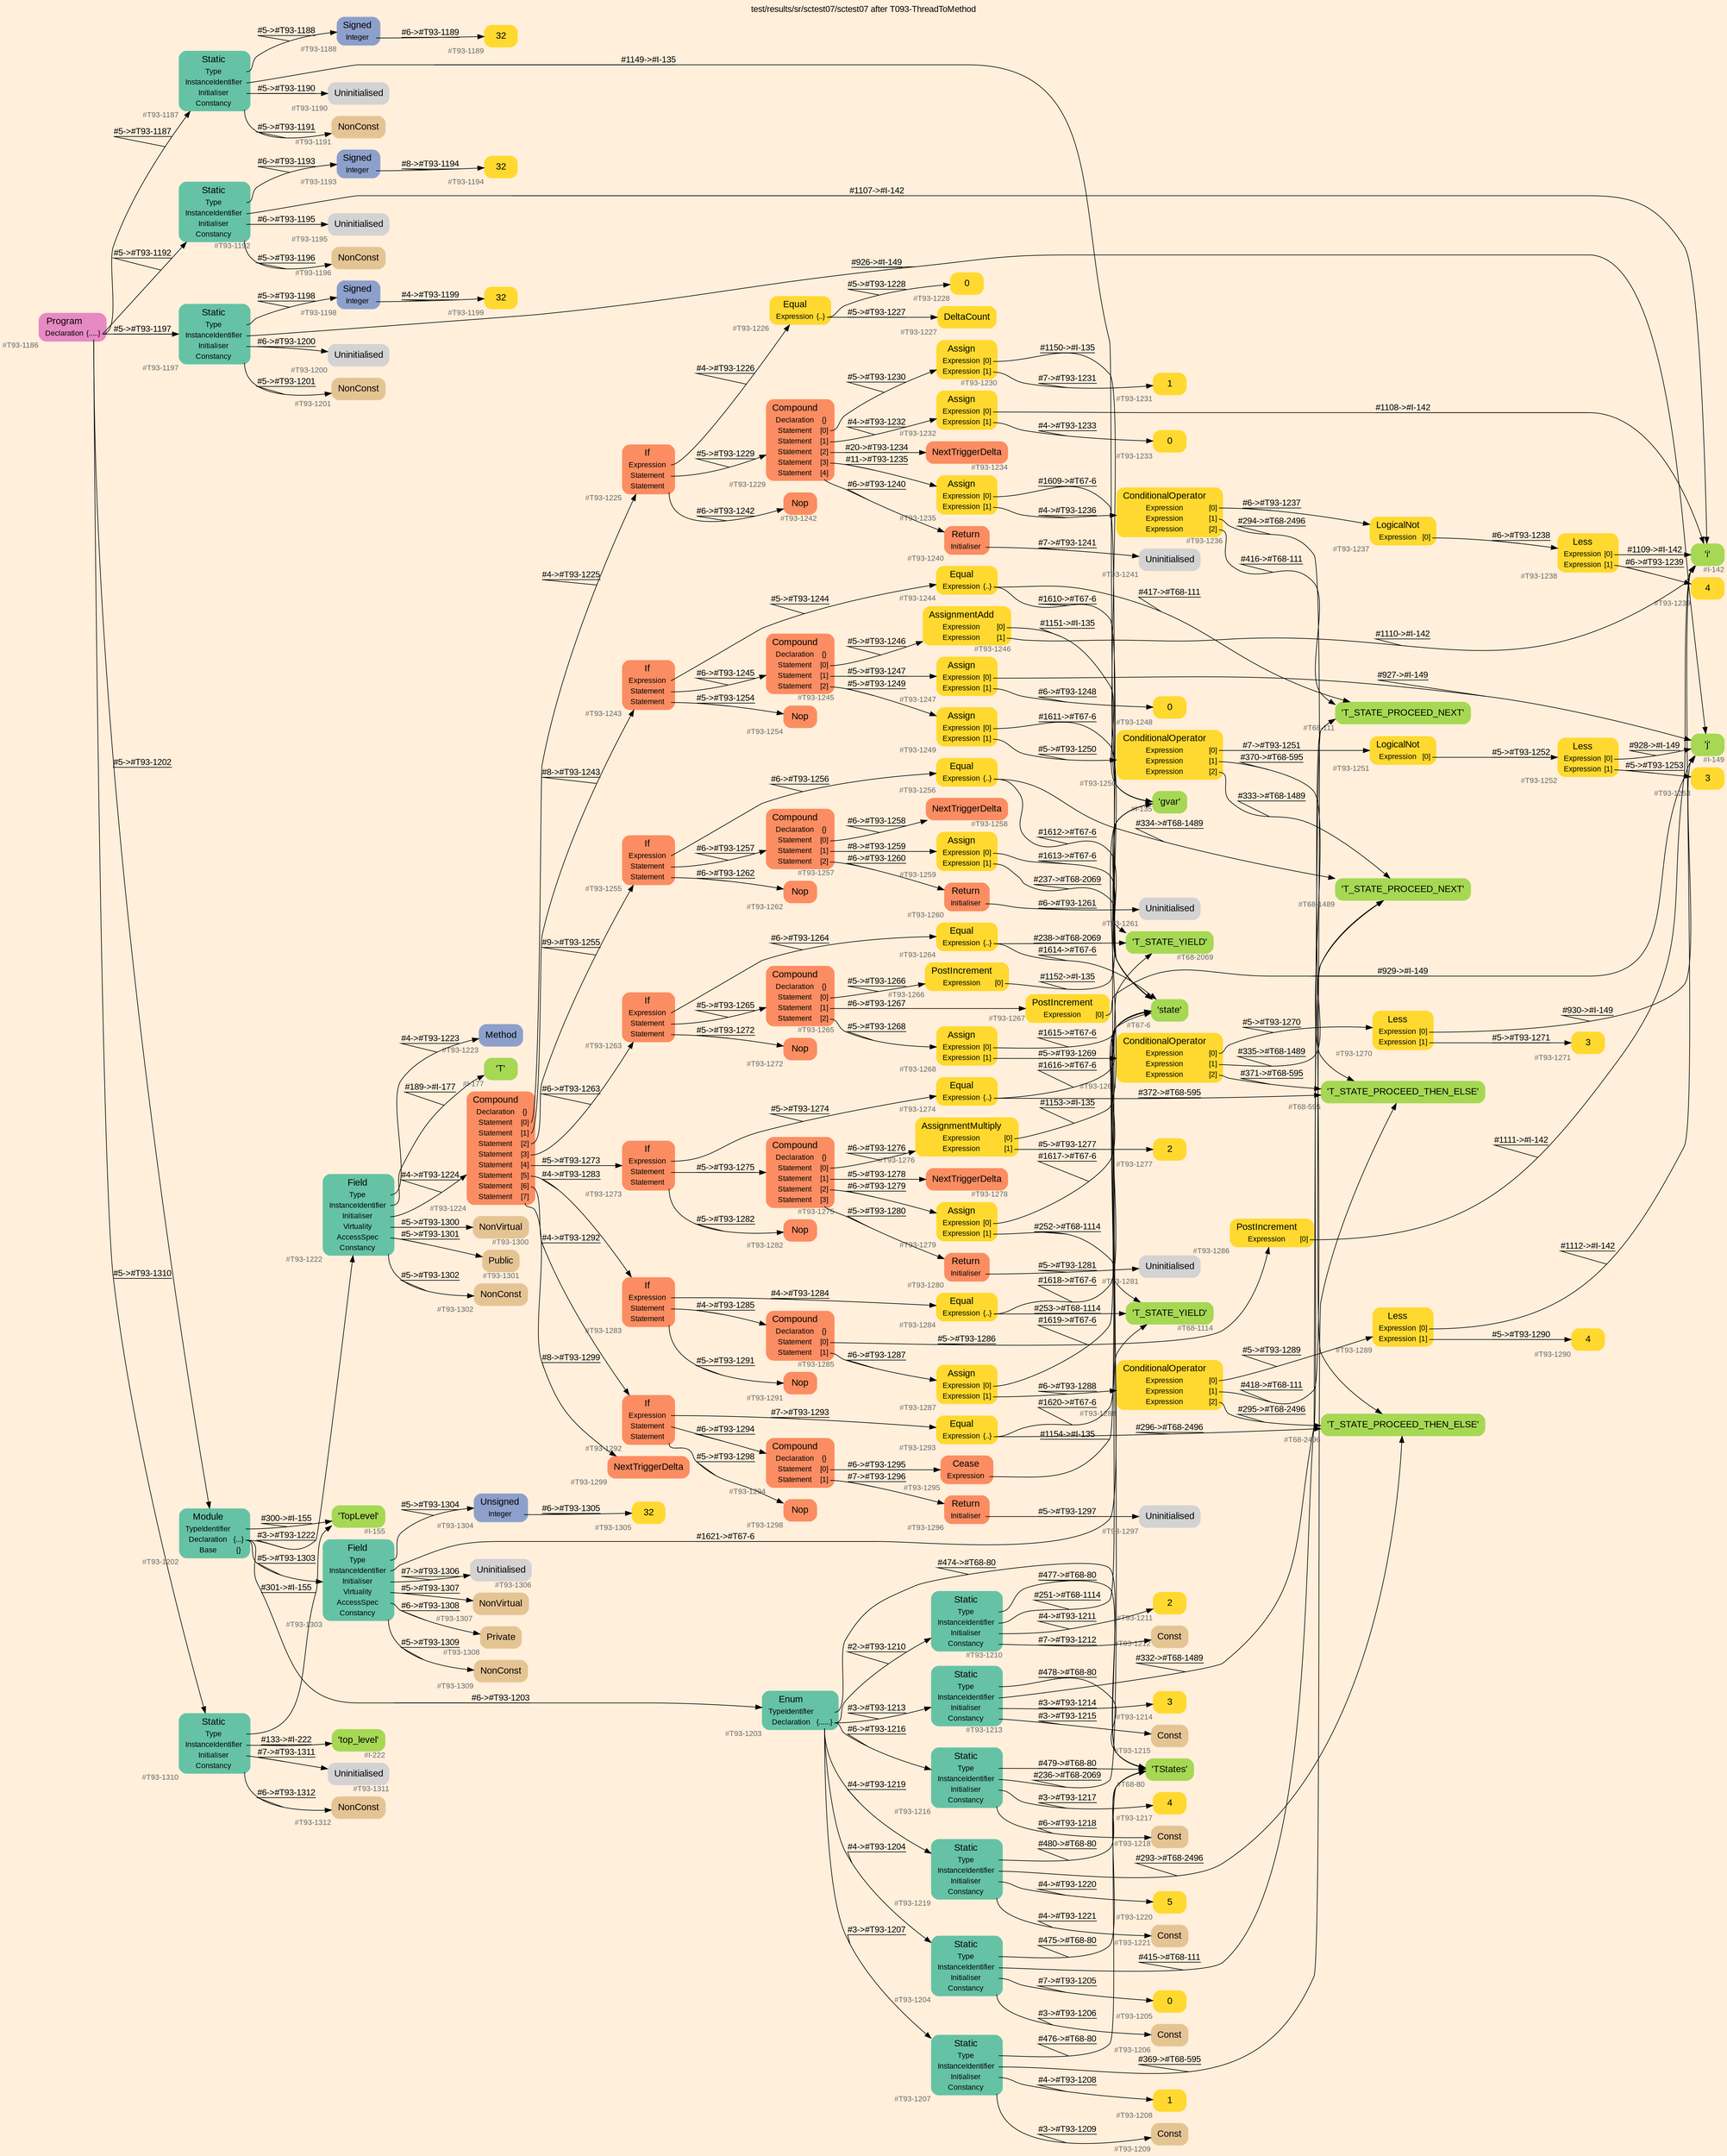 digraph "test/results/sr/sctest07/sctest07 after T093-ThreadToMethod" {
label = "test/results/sr/sctest07/sctest07 after T093-ThreadToMethod"
labelloc = t
graph [
    rankdir = "LR"
    ranksep = 0.3
    bgcolor = antiquewhite1
    color = black
    fontcolor = black
    fontname = "Arial"
];
node [
    fontname = "Arial"
];
edge [
    fontname = "Arial"
];

// -------------------- node figure --------------------
// -------- block #T93-1186 ----------
"#T93-1186" [
    fillcolor = "/set28/4"
    xlabel = "#T93-1186"
    fontsize = "12"
    fontcolor = grey40
    shape = "plaintext"
    label = <<TABLE BORDER="0" CELLBORDER="0" CELLSPACING="0">
     <TR><TD><FONT COLOR="black" POINT-SIZE="15">Program</FONT></TD></TR>
     <TR><TD><FONT COLOR="black" POINT-SIZE="12">Declaration</FONT></TD><TD PORT="port0"><FONT COLOR="black" POINT-SIZE="12">{.....}</FONT></TD></TR>
    </TABLE>>
    style = "rounded,filled"
];

// -------- block #T93-1187 ----------
"#T93-1187" [
    fillcolor = "/set28/1"
    xlabel = "#T93-1187"
    fontsize = "12"
    fontcolor = grey40
    shape = "plaintext"
    label = <<TABLE BORDER="0" CELLBORDER="0" CELLSPACING="0">
     <TR><TD><FONT COLOR="black" POINT-SIZE="15">Static</FONT></TD></TR>
     <TR><TD><FONT COLOR="black" POINT-SIZE="12">Type</FONT></TD><TD PORT="port0"></TD></TR>
     <TR><TD><FONT COLOR="black" POINT-SIZE="12">InstanceIdentifier</FONT></TD><TD PORT="port1"></TD></TR>
     <TR><TD><FONT COLOR="black" POINT-SIZE="12">Initialiser</FONT></TD><TD PORT="port2"></TD></TR>
     <TR><TD><FONT COLOR="black" POINT-SIZE="12">Constancy</FONT></TD><TD PORT="port3"></TD></TR>
    </TABLE>>
    style = "rounded,filled"
];

// -------- block #T93-1188 ----------
"#T93-1188" [
    fillcolor = "/set28/3"
    xlabel = "#T93-1188"
    fontsize = "12"
    fontcolor = grey40
    shape = "plaintext"
    label = <<TABLE BORDER="0" CELLBORDER="0" CELLSPACING="0">
     <TR><TD><FONT COLOR="black" POINT-SIZE="15">Signed</FONT></TD></TR>
     <TR><TD><FONT COLOR="black" POINT-SIZE="12">Integer</FONT></TD><TD PORT="port0"></TD></TR>
    </TABLE>>
    style = "rounded,filled"
];

// -------- block #T93-1189 ----------
"#T93-1189" [
    fillcolor = "/set28/6"
    xlabel = "#T93-1189"
    fontsize = "12"
    fontcolor = grey40
    shape = "plaintext"
    label = <<TABLE BORDER="0" CELLBORDER="0" CELLSPACING="0">
     <TR><TD><FONT COLOR="black" POINT-SIZE="15">32</FONT></TD></TR>
    </TABLE>>
    style = "rounded,filled"
];

// -------- block #I-135 ----------
"#I-135" [
    fillcolor = "/set28/5"
    xlabel = "#I-135"
    fontsize = "12"
    fontcolor = grey40
    shape = "plaintext"
    label = <<TABLE BORDER="0" CELLBORDER="0" CELLSPACING="0">
     <TR><TD><FONT COLOR="black" POINT-SIZE="15">'gvar'</FONT></TD></TR>
    </TABLE>>
    style = "rounded,filled"
];

// -------- block #T93-1190 ----------
"#T93-1190" [
    xlabel = "#T93-1190"
    fontsize = "12"
    fontcolor = grey40
    shape = "plaintext"
    label = <<TABLE BORDER="0" CELLBORDER="0" CELLSPACING="0">
     <TR><TD><FONT COLOR="black" POINT-SIZE="15">Uninitialised</FONT></TD></TR>
    </TABLE>>
    style = "rounded,filled"
];

// -------- block #T93-1191 ----------
"#T93-1191" [
    fillcolor = "/set28/7"
    xlabel = "#T93-1191"
    fontsize = "12"
    fontcolor = grey40
    shape = "plaintext"
    label = <<TABLE BORDER="0" CELLBORDER="0" CELLSPACING="0">
     <TR><TD><FONT COLOR="black" POINT-SIZE="15">NonConst</FONT></TD></TR>
    </TABLE>>
    style = "rounded,filled"
];

// -------- block #T93-1192 ----------
"#T93-1192" [
    fillcolor = "/set28/1"
    xlabel = "#T93-1192"
    fontsize = "12"
    fontcolor = grey40
    shape = "plaintext"
    label = <<TABLE BORDER="0" CELLBORDER="0" CELLSPACING="0">
     <TR><TD><FONT COLOR="black" POINT-SIZE="15">Static</FONT></TD></TR>
     <TR><TD><FONT COLOR="black" POINT-SIZE="12">Type</FONT></TD><TD PORT="port0"></TD></TR>
     <TR><TD><FONT COLOR="black" POINT-SIZE="12">InstanceIdentifier</FONT></TD><TD PORT="port1"></TD></TR>
     <TR><TD><FONT COLOR="black" POINT-SIZE="12">Initialiser</FONT></TD><TD PORT="port2"></TD></TR>
     <TR><TD><FONT COLOR="black" POINT-SIZE="12">Constancy</FONT></TD><TD PORT="port3"></TD></TR>
    </TABLE>>
    style = "rounded,filled"
];

// -------- block #T93-1193 ----------
"#T93-1193" [
    fillcolor = "/set28/3"
    xlabel = "#T93-1193"
    fontsize = "12"
    fontcolor = grey40
    shape = "plaintext"
    label = <<TABLE BORDER="0" CELLBORDER="0" CELLSPACING="0">
     <TR><TD><FONT COLOR="black" POINT-SIZE="15">Signed</FONT></TD></TR>
     <TR><TD><FONT COLOR="black" POINT-SIZE="12">Integer</FONT></TD><TD PORT="port0"></TD></TR>
    </TABLE>>
    style = "rounded,filled"
];

// -------- block #T93-1194 ----------
"#T93-1194" [
    fillcolor = "/set28/6"
    xlabel = "#T93-1194"
    fontsize = "12"
    fontcolor = grey40
    shape = "plaintext"
    label = <<TABLE BORDER="0" CELLBORDER="0" CELLSPACING="0">
     <TR><TD><FONT COLOR="black" POINT-SIZE="15">32</FONT></TD></TR>
    </TABLE>>
    style = "rounded,filled"
];

// -------- block #I-142 ----------
"#I-142" [
    fillcolor = "/set28/5"
    xlabel = "#I-142"
    fontsize = "12"
    fontcolor = grey40
    shape = "plaintext"
    label = <<TABLE BORDER="0" CELLBORDER="0" CELLSPACING="0">
     <TR><TD><FONT COLOR="black" POINT-SIZE="15">'i'</FONT></TD></TR>
    </TABLE>>
    style = "rounded,filled"
];

// -------- block #T93-1195 ----------
"#T93-1195" [
    xlabel = "#T93-1195"
    fontsize = "12"
    fontcolor = grey40
    shape = "plaintext"
    label = <<TABLE BORDER="0" CELLBORDER="0" CELLSPACING="0">
     <TR><TD><FONT COLOR="black" POINT-SIZE="15">Uninitialised</FONT></TD></TR>
    </TABLE>>
    style = "rounded,filled"
];

// -------- block #T93-1196 ----------
"#T93-1196" [
    fillcolor = "/set28/7"
    xlabel = "#T93-1196"
    fontsize = "12"
    fontcolor = grey40
    shape = "plaintext"
    label = <<TABLE BORDER="0" CELLBORDER="0" CELLSPACING="0">
     <TR><TD><FONT COLOR="black" POINT-SIZE="15">NonConst</FONT></TD></TR>
    </TABLE>>
    style = "rounded,filled"
];

// -------- block #T93-1197 ----------
"#T93-1197" [
    fillcolor = "/set28/1"
    xlabel = "#T93-1197"
    fontsize = "12"
    fontcolor = grey40
    shape = "plaintext"
    label = <<TABLE BORDER="0" CELLBORDER="0" CELLSPACING="0">
     <TR><TD><FONT COLOR="black" POINT-SIZE="15">Static</FONT></TD></TR>
     <TR><TD><FONT COLOR="black" POINT-SIZE="12">Type</FONT></TD><TD PORT="port0"></TD></TR>
     <TR><TD><FONT COLOR="black" POINT-SIZE="12">InstanceIdentifier</FONT></TD><TD PORT="port1"></TD></TR>
     <TR><TD><FONT COLOR="black" POINT-SIZE="12">Initialiser</FONT></TD><TD PORT="port2"></TD></TR>
     <TR><TD><FONT COLOR="black" POINT-SIZE="12">Constancy</FONT></TD><TD PORT="port3"></TD></TR>
    </TABLE>>
    style = "rounded,filled"
];

// -------- block #T93-1198 ----------
"#T93-1198" [
    fillcolor = "/set28/3"
    xlabel = "#T93-1198"
    fontsize = "12"
    fontcolor = grey40
    shape = "plaintext"
    label = <<TABLE BORDER="0" CELLBORDER="0" CELLSPACING="0">
     <TR><TD><FONT COLOR="black" POINT-SIZE="15">Signed</FONT></TD></TR>
     <TR><TD><FONT COLOR="black" POINT-SIZE="12">Integer</FONT></TD><TD PORT="port0"></TD></TR>
    </TABLE>>
    style = "rounded,filled"
];

// -------- block #T93-1199 ----------
"#T93-1199" [
    fillcolor = "/set28/6"
    xlabel = "#T93-1199"
    fontsize = "12"
    fontcolor = grey40
    shape = "plaintext"
    label = <<TABLE BORDER="0" CELLBORDER="0" CELLSPACING="0">
     <TR><TD><FONT COLOR="black" POINT-SIZE="15">32</FONT></TD></TR>
    </TABLE>>
    style = "rounded,filled"
];

// -------- block #I-149 ----------
"#I-149" [
    fillcolor = "/set28/5"
    xlabel = "#I-149"
    fontsize = "12"
    fontcolor = grey40
    shape = "plaintext"
    label = <<TABLE BORDER="0" CELLBORDER="0" CELLSPACING="0">
     <TR><TD><FONT COLOR="black" POINT-SIZE="15">'j'</FONT></TD></TR>
    </TABLE>>
    style = "rounded,filled"
];

// -------- block #T93-1200 ----------
"#T93-1200" [
    xlabel = "#T93-1200"
    fontsize = "12"
    fontcolor = grey40
    shape = "plaintext"
    label = <<TABLE BORDER="0" CELLBORDER="0" CELLSPACING="0">
     <TR><TD><FONT COLOR="black" POINT-SIZE="15">Uninitialised</FONT></TD></TR>
    </TABLE>>
    style = "rounded,filled"
];

// -------- block #T93-1201 ----------
"#T93-1201" [
    fillcolor = "/set28/7"
    xlabel = "#T93-1201"
    fontsize = "12"
    fontcolor = grey40
    shape = "plaintext"
    label = <<TABLE BORDER="0" CELLBORDER="0" CELLSPACING="0">
     <TR><TD><FONT COLOR="black" POINT-SIZE="15">NonConst</FONT></TD></TR>
    </TABLE>>
    style = "rounded,filled"
];

// -------- block #T93-1202 ----------
"#T93-1202" [
    fillcolor = "/set28/1"
    xlabel = "#T93-1202"
    fontsize = "12"
    fontcolor = grey40
    shape = "plaintext"
    label = <<TABLE BORDER="0" CELLBORDER="0" CELLSPACING="0">
     <TR><TD><FONT COLOR="black" POINT-SIZE="15">Module</FONT></TD></TR>
     <TR><TD><FONT COLOR="black" POINT-SIZE="12">TypeIdentifier</FONT></TD><TD PORT="port0"></TD></TR>
     <TR><TD><FONT COLOR="black" POINT-SIZE="12">Declaration</FONT></TD><TD PORT="port1"><FONT COLOR="black" POINT-SIZE="12">{...}</FONT></TD></TR>
     <TR><TD><FONT COLOR="black" POINT-SIZE="12">Base</FONT></TD><TD PORT="port2"><FONT COLOR="black" POINT-SIZE="12">{}</FONT></TD></TR>
    </TABLE>>
    style = "rounded,filled"
];

// -------- block #I-155 ----------
"#I-155" [
    fillcolor = "/set28/5"
    xlabel = "#I-155"
    fontsize = "12"
    fontcolor = grey40
    shape = "plaintext"
    label = <<TABLE BORDER="0" CELLBORDER="0" CELLSPACING="0">
     <TR><TD><FONT COLOR="black" POINT-SIZE="15">'TopLevel'</FONT></TD></TR>
    </TABLE>>
    style = "rounded,filled"
];

// -------- block #T93-1203 ----------
"#T93-1203" [
    fillcolor = "/set28/1"
    xlabel = "#T93-1203"
    fontsize = "12"
    fontcolor = grey40
    shape = "plaintext"
    label = <<TABLE BORDER="0" CELLBORDER="0" CELLSPACING="0">
     <TR><TD><FONT COLOR="black" POINT-SIZE="15">Enum</FONT></TD></TR>
     <TR><TD><FONT COLOR="black" POINT-SIZE="12">TypeIdentifier</FONT></TD><TD PORT="port0"></TD></TR>
     <TR><TD><FONT COLOR="black" POINT-SIZE="12">Declaration</FONT></TD><TD PORT="port1"><FONT COLOR="black" POINT-SIZE="12">{......}</FONT></TD></TR>
    </TABLE>>
    style = "rounded,filled"
];

// -------- block #T68-80 ----------
"#T68-80" [
    fillcolor = "/set28/5"
    xlabel = "#T68-80"
    fontsize = "12"
    fontcolor = grey40
    shape = "plaintext"
    label = <<TABLE BORDER="0" CELLBORDER="0" CELLSPACING="0">
     <TR><TD><FONT COLOR="black" POINT-SIZE="15">'TStates'</FONT></TD></TR>
    </TABLE>>
    style = "rounded,filled"
];

// -------- block #T93-1204 ----------
"#T93-1204" [
    fillcolor = "/set28/1"
    xlabel = "#T93-1204"
    fontsize = "12"
    fontcolor = grey40
    shape = "plaintext"
    label = <<TABLE BORDER="0" CELLBORDER="0" CELLSPACING="0">
     <TR><TD><FONT COLOR="black" POINT-SIZE="15">Static</FONT></TD></TR>
     <TR><TD><FONT COLOR="black" POINT-SIZE="12">Type</FONT></TD><TD PORT="port0"></TD></TR>
     <TR><TD><FONT COLOR="black" POINT-SIZE="12">InstanceIdentifier</FONT></TD><TD PORT="port1"></TD></TR>
     <TR><TD><FONT COLOR="black" POINT-SIZE="12">Initialiser</FONT></TD><TD PORT="port2"></TD></TR>
     <TR><TD><FONT COLOR="black" POINT-SIZE="12">Constancy</FONT></TD><TD PORT="port3"></TD></TR>
    </TABLE>>
    style = "rounded,filled"
];

// -------- block #T68-111 ----------
"#T68-111" [
    fillcolor = "/set28/5"
    xlabel = "#T68-111"
    fontsize = "12"
    fontcolor = grey40
    shape = "plaintext"
    label = <<TABLE BORDER="0" CELLBORDER="0" CELLSPACING="0">
     <TR><TD><FONT COLOR="black" POINT-SIZE="15">'T_STATE_PROCEED_NEXT'</FONT></TD></TR>
    </TABLE>>
    style = "rounded,filled"
];

// -------- block #T93-1205 ----------
"#T93-1205" [
    fillcolor = "/set28/6"
    xlabel = "#T93-1205"
    fontsize = "12"
    fontcolor = grey40
    shape = "plaintext"
    label = <<TABLE BORDER="0" CELLBORDER="0" CELLSPACING="0">
     <TR><TD><FONT COLOR="black" POINT-SIZE="15">0</FONT></TD></TR>
    </TABLE>>
    style = "rounded,filled"
];

// -------- block #T93-1206 ----------
"#T93-1206" [
    fillcolor = "/set28/7"
    xlabel = "#T93-1206"
    fontsize = "12"
    fontcolor = grey40
    shape = "plaintext"
    label = <<TABLE BORDER="0" CELLBORDER="0" CELLSPACING="0">
     <TR><TD><FONT COLOR="black" POINT-SIZE="15">Const</FONT></TD></TR>
    </TABLE>>
    style = "rounded,filled"
];

// -------- block #T93-1207 ----------
"#T93-1207" [
    fillcolor = "/set28/1"
    xlabel = "#T93-1207"
    fontsize = "12"
    fontcolor = grey40
    shape = "plaintext"
    label = <<TABLE BORDER="0" CELLBORDER="0" CELLSPACING="0">
     <TR><TD><FONT COLOR="black" POINT-SIZE="15">Static</FONT></TD></TR>
     <TR><TD><FONT COLOR="black" POINT-SIZE="12">Type</FONT></TD><TD PORT="port0"></TD></TR>
     <TR><TD><FONT COLOR="black" POINT-SIZE="12">InstanceIdentifier</FONT></TD><TD PORT="port1"></TD></TR>
     <TR><TD><FONT COLOR="black" POINT-SIZE="12">Initialiser</FONT></TD><TD PORT="port2"></TD></TR>
     <TR><TD><FONT COLOR="black" POINT-SIZE="12">Constancy</FONT></TD><TD PORT="port3"></TD></TR>
    </TABLE>>
    style = "rounded,filled"
];

// -------- block #T68-595 ----------
"#T68-595" [
    fillcolor = "/set28/5"
    xlabel = "#T68-595"
    fontsize = "12"
    fontcolor = grey40
    shape = "plaintext"
    label = <<TABLE BORDER="0" CELLBORDER="0" CELLSPACING="0">
     <TR><TD><FONT COLOR="black" POINT-SIZE="15">'T_STATE_PROCEED_THEN_ELSE'</FONT></TD></TR>
    </TABLE>>
    style = "rounded,filled"
];

// -------- block #T93-1208 ----------
"#T93-1208" [
    fillcolor = "/set28/6"
    xlabel = "#T93-1208"
    fontsize = "12"
    fontcolor = grey40
    shape = "plaintext"
    label = <<TABLE BORDER="0" CELLBORDER="0" CELLSPACING="0">
     <TR><TD><FONT COLOR="black" POINT-SIZE="15">1</FONT></TD></TR>
    </TABLE>>
    style = "rounded,filled"
];

// -------- block #T93-1209 ----------
"#T93-1209" [
    fillcolor = "/set28/7"
    xlabel = "#T93-1209"
    fontsize = "12"
    fontcolor = grey40
    shape = "plaintext"
    label = <<TABLE BORDER="0" CELLBORDER="0" CELLSPACING="0">
     <TR><TD><FONT COLOR="black" POINT-SIZE="15">Const</FONT></TD></TR>
    </TABLE>>
    style = "rounded,filled"
];

// -------- block #T93-1210 ----------
"#T93-1210" [
    fillcolor = "/set28/1"
    xlabel = "#T93-1210"
    fontsize = "12"
    fontcolor = grey40
    shape = "plaintext"
    label = <<TABLE BORDER="0" CELLBORDER="0" CELLSPACING="0">
     <TR><TD><FONT COLOR="black" POINT-SIZE="15">Static</FONT></TD></TR>
     <TR><TD><FONT COLOR="black" POINT-SIZE="12">Type</FONT></TD><TD PORT="port0"></TD></TR>
     <TR><TD><FONT COLOR="black" POINT-SIZE="12">InstanceIdentifier</FONT></TD><TD PORT="port1"></TD></TR>
     <TR><TD><FONT COLOR="black" POINT-SIZE="12">Initialiser</FONT></TD><TD PORT="port2"></TD></TR>
     <TR><TD><FONT COLOR="black" POINT-SIZE="12">Constancy</FONT></TD><TD PORT="port3"></TD></TR>
    </TABLE>>
    style = "rounded,filled"
];

// -------- block #T68-1114 ----------
"#T68-1114" [
    fillcolor = "/set28/5"
    xlabel = "#T68-1114"
    fontsize = "12"
    fontcolor = grey40
    shape = "plaintext"
    label = <<TABLE BORDER="0" CELLBORDER="0" CELLSPACING="0">
     <TR><TD><FONT COLOR="black" POINT-SIZE="15">'T_STATE_YIELD'</FONT></TD></TR>
    </TABLE>>
    style = "rounded,filled"
];

// -------- block #T93-1211 ----------
"#T93-1211" [
    fillcolor = "/set28/6"
    xlabel = "#T93-1211"
    fontsize = "12"
    fontcolor = grey40
    shape = "plaintext"
    label = <<TABLE BORDER="0" CELLBORDER="0" CELLSPACING="0">
     <TR><TD><FONT COLOR="black" POINT-SIZE="15">2</FONT></TD></TR>
    </TABLE>>
    style = "rounded,filled"
];

// -------- block #T93-1212 ----------
"#T93-1212" [
    fillcolor = "/set28/7"
    xlabel = "#T93-1212"
    fontsize = "12"
    fontcolor = grey40
    shape = "plaintext"
    label = <<TABLE BORDER="0" CELLBORDER="0" CELLSPACING="0">
     <TR><TD><FONT COLOR="black" POINT-SIZE="15">Const</FONT></TD></TR>
    </TABLE>>
    style = "rounded,filled"
];

// -------- block #T93-1213 ----------
"#T93-1213" [
    fillcolor = "/set28/1"
    xlabel = "#T93-1213"
    fontsize = "12"
    fontcolor = grey40
    shape = "plaintext"
    label = <<TABLE BORDER="0" CELLBORDER="0" CELLSPACING="0">
     <TR><TD><FONT COLOR="black" POINT-SIZE="15">Static</FONT></TD></TR>
     <TR><TD><FONT COLOR="black" POINT-SIZE="12">Type</FONT></TD><TD PORT="port0"></TD></TR>
     <TR><TD><FONT COLOR="black" POINT-SIZE="12">InstanceIdentifier</FONT></TD><TD PORT="port1"></TD></TR>
     <TR><TD><FONT COLOR="black" POINT-SIZE="12">Initialiser</FONT></TD><TD PORT="port2"></TD></TR>
     <TR><TD><FONT COLOR="black" POINT-SIZE="12">Constancy</FONT></TD><TD PORT="port3"></TD></TR>
    </TABLE>>
    style = "rounded,filled"
];

// -------- block #T68-1489 ----------
"#T68-1489" [
    fillcolor = "/set28/5"
    xlabel = "#T68-1489"
    fontsize = "12"
    fontcolor = grey40
    shape = "plaintext"
    label = <<TABLE BORDER="0" CELLBORDER="0" CELLSPACING="0">
     <TR><TD><FONT COLOR="black" POINT-SIZE="15">'T_STATE_PROCEED_NEXT'</FONT></TD></TR>
    </TABLE>>
    style = "rounded,filled"
];

// -------- block #T93-1214 ----------
"#T93-1214" [
    fillcolor = "/set28/6"
    xlabel = "#T93-1214"
    fontsize = "12"
    fontcolor = grey40
    shape = "plaintext"
    label = <<TABLE BORDER="0" CELLBORDER="0" CELLSPACING="0">
     <TR><TD><FONT COLOR="black" POINT-SIZE="15">3</FONT></TD></TR>
    </TABLE>>
    style = "rounded,filled"
];

// -------- block #T93-1215 ----------
"#T93-1215" [
    fillcolor = "/set28/7"
    xlabel = "#T93-1215"
    fontsize = "12"
    fontcolor = grey40
    shape = "plaintext"
    label = <<TABLE BORDER="0" CELLBORDER="0" CELLSPACING="0">
     <TR><TD><FONT COLOR="black" POINT-SIZE="15">Const</FONT></TD></TR>
    </TABLE>>
    style = "rounded,filled"
];

// -------- block #T93-1216 ----------
"#T93-1216" [
    fillcolor = "/set28/1"
    xlabel = "#T93-1216"
    fontsize = "12"
    fontcolor = grey40
    shape = "plaintext"
    label = <<TABLE BORDER="0" CELLBORDER="0" CELLSPACING="0">
     <TR><TD><FONT COLOR="black" POINT-SIZE="15">Static</FONT></TD></TR>
     <TR><TD><FONT COLOR="black" POINT-SIZE="12">Type</FONT></TD><TD PORT="port0"></TD></TR>
     <TR><TD><FONT COLOR="black" POINT-SIZE="12">InstanceIdentifier</FONT></TD><TD PORT="port1"></TD></TR>
     <TR><TD><FONT COLOR="black" POINT-SIZE="12">Initialiser</FONT></TD><TD PORT="port2"></TD></TR>
     <TR><TD><FONT COLOR="black" POINT-SIZE="12">Constancy</FONT></TD><TD PORT="port3"></TD></TR>
    </TABLE>>
    style = "rounded,filled"
];

// -------- block #T68-2069 ----------
"#T68-2069" [
    fillcolor = "/set28/5"
    xlabel = "#T68-2069"
    fontsize = "12"
    fontcolor = grey40
    shape = "plaintext"
    label = <<TABLE BORDER="0" CELLBORDER="0" CELLSPACING="0">
     <TR><TD><FONT COLOR="black" POINT-SIZE="15">'T_STATE_YIELD'</FONT></TD></TR>
    </TABLE>>
    style = "rounded,filled"
];

// -------- block #T93-1217 ----------
"#T93-1217" [
    fillcolor = "/set28/6"
    xlabel = "#T93-1217"
    fontsize = "12"
    fontcolor = grey40
    shape = "plaintext"
    label = <<TABLE BORDER="0" CELLBORDER="0" CELLSPACING="0">
     <TR><TD><FONT COLOR="black" POINT-SIZE="15">4</FONT></TD></TR>
    </TABLE>>
    style = "rounded,filled"
];

// -------- block #T93-1218 ----------
"#T93-1218" [
    fillcolor = "/set28/7"
    xlabel = "#T93-1218"
    fontsize = "12"
    fontcolor = grey40
    shape = "plaintext"
    label = <<TABLE BORDER="0" CELLBORDER="0" CELLSPACING="0">
     <TR><TD><FONT COLOR="black" POINT-SIZE="15">Const</FONT></TD></TR>
    </TABLE>>
    style = "rounded,filled"
];

// -------- block #T93-1219 ----------
"#T93-1219" [
    fillcolor = "/set28/1"
    xlabel = "#T93-1219"
    fontsize = "12"
    fontcolor = grey40
    shape = "plaintext"
    label = <<TABLE BORDER="0" CELLBORDER="0" CELLSPACING="0">
     <TR><TD><FONT COLOR="black" POINT-SIZE="15">Static</FONT></TD></TR>
     <TR><TD><FONT COLOR="black" POINT-SIZE="12">Type</FONT></TD><TD PORT="port0"></TD></TR>
     <TR><TD><FONT COLOR="black" POINT-SIZE="12">InstanceIdentifier</FONT></TD><TD PORT="port1"></TD></TR>
     <TR><TD><FONT COLOR="black" POINT-SIZE="12">Initialiser</FONT></TD><TD PORT="port2"></TD></TR>
     <TR><TD><FONT COLOR="black" POINT-SIZE="12">Constancy</FONT></TD><TD PORT="port3"></TD></TR>
    </TABLE>>
    style = "rounded,filled"
];

// -------- block #T68-2496 ----------
"#T68-2496" [
    fillcolor = "/set28/5"
    xlabel = "#T68-2496"
    fontsize = "12"
    fontcolor = grey40
    shape = "plaintext"
    label = <<TABLE BORDER="0" CELLBORDER="0" CELLSPACING="0">
     <TR><TD><FONT COLOR="black" POINT-SIZE="15">'T_STATE_PROCEED_THEN_ELSE'</FONT></TD></TR>
    </TABLE>>
    style = "rounded,filled"
];

// -------- block #T93-1220 ----------
"#T93-1220" [
    fillcolor = "/set28/6"
    xlabel = "#T93-1220"
    fontsize = "12"
    fontcolor = grey40
    shape = "plaintext"
    label = <<TABLE BORDER="0" CELLBORDER="0" CELLSPACING="0">
     <TR><TD><FONT COLOR="black" POINT-SIZE="15">5</FONT></TD></TR>
    </TABLE>>
    style = "rounded,filled"
];

// -------- block #T93-1221 ----------
"#T93-1221" [
    fillcolor = "/set28/7"
    xlabel = "#T93-1221"
    fontsize = "12"
    fontcolor = grey40
    shape = "plaintext"
    label = <<TABLE BORDER="0" CELLBORDER="0" CELLSPACING="0">
     <TR><TD><FONT COLOR="black" POINT-SIZE="15">Const</FONT></TD></TR>
    </TABLE>>
    style = "rounded,filled"
];

// -------- block #T93-1222 ----------
"#T93-1222" [
    fillcolor = "/set28/1"
    xlabel = "#T93-1222"
    fontsize = "12"
    fontcolor = grey40
    shape = "plaintext"
    label = <<TABLE BORDER="0" CELLBORDER="0" CELLSPACING="0">
     <TR><TD><FONT COLOR="black" POINT-SIZE="15">Field</FONT></TD></TR>
     <TR><TD><FONT COLOR="black" POINT-SIZE="12">Type</FONT></TD><TD PORT="port0"></TD></TR>
     <TR><TD><FONT COLOR="black" POINT-SIZE="12">InstanceIdentifier</FONT></TD><TD PORT="port1"></TD></TR>
     <TR><TD><FONT COLOR="black" POINT-SIZE="12">Initialiser</FONT></TD><TD PORT="port2"></TD></TR>
     <TR><TD><FONT COLOR="black" POINT-SIZE="12">Virtuality</FONT></TD><TD PORT="port3"></TD></TR>
     <TR><TD><FONT COLOR="black" POINT-SIZE="12">AccessSpec</FONT></TD><TD PORT="port4"></TD></TR>
     <TR><TD><FONT COLOR="black" POINT-SIZE="12">Constancy</FONT></TD><TD PORT="port5"></TD></TR>
    </TABLE>>
    style = "rounded,filled"
];

// -------- block #T93-1223 ----------
"#T93-1223" [
    fillcolor = "/set28/3"
    xlabel = "#T93-1223"
    fontsize = "12"
    fontcolor = grey40
    shape = "plaintext"
    label = <<TABLE BORDER="0" CELLBORDER="0" CELLSPACING="0">
     <TR><TD><FONT COLOR="black" POINT-SIZE="15">Method</FONT></TD></TR>
    </TABLE>>
    style = "rounded,filled"
];

// -------- block #I-177 ----------
"#I-177" [
    fillcolor = "/set28/5"
    xlabel = "#I-177"
    fontsize = "12"
    fontcolor = grey40
    shape = "plaintext"
    label = <<TABLE BORDER="0" CELLBORDER="0" CELLSPACING="0">
     <TR><TD><FONT COLOR="black" POINT-SIZE="15">'T'</FONT></TD></TR>
    </TABLE>>
    style = "rounded,filled"
];

// -------- block #T93-1224 ----------
"#T93-1224" [
    fillcolor = "/set28/2"
    xlabel = "#T93-1224"
    fontsize = "12"
    fontcolor = grey40
    shape = "plaintext"
    label = <<TABLE BORDER="0" CELLBORDER="0" CELLSPACING="0">
     <TR><TD><FONT COLOR="black" POINT-SIZE="15">Compound</FONT></TD></TR>
     <TR><TD><FONT COLOR="black" POINT-SIZE="12">Declaration</FONT></TD><TD PORT="port0"><FONT COLOR="black" POINT-SIZE="12">{}</FONT></TD></TR>
     <TR><TD><FONT COLOR="black" POINT-SIZE="12">Statement</FONT></TD><TD PORT="port1"><FONT COLOR="black" POINT-SIZE="12">[0]</FONT></TD></TR>
     <TR><TD><FONT COLOR="black" POINT-SIZE="12">Statement</FONT></TD><TD PORT="port2"><FONT COLOR="black" POINT-SIZE="12">[1]</FONT></TD></TR>
     <TR><TD><FONT COLOR="black" POINT-SIZE="12">Statement</FONT></TD><TD PORT="port3"><FONT COLOR="black" POINT-SIZE="12">[2]</FONT></TD></TR>
     <TR><TD><FONT COLOR="black" POINT-SIZE="12">Statement</FONT></TD><TD PORT="port4"><FONT COLOR="black" POINT-SIZE="12">[3]</FONT></TD></TR>
     <TR><TD><FONT COLOR="black" POINT-SIZE="12">Statement</FONT></TD><TD PORT="port5"><FONT COLOR="black" POINT-SIZE="12">[4]</FONT></TD></TR>
     <TR><TD><FONT COLOR="black" POINT-SIZE="12">Statement</FONT></TD><TD PORT="port6"><FONT COLOR="black" POINT-SIZE="12">[5]</FONT></TD></TR>
     <TR><TD><FONT COLOR="black" POINT-SIZE="12">Statement</FONT></TD><TD PORT="port7"><FONT COLOR="black" POINT-SIZE="12">[6]</FONT></TD></TR>
     <TR><TD><FONT COLOR="black" POINT-SIZE="12">Statement</FONT></TD><TD PORT="port8"><FONT COLOR="black" POINT-SIZE="12">[7]</FONT></TD></TR>
    </TABLE>>
    style = "rounded,filled"
];

// -------- block #T93-1225 ----------
"#T93-1225" [
    fillcolor = "/set28/2"
    xlabel = "#T93-1225"
    fontsize = "12"
    fontcolor = grey40
    shape = "plaintext"
    label = <<TABLE BORDER="0" CELLBORDER="0" CELLSPACING="0">
     <TR><TD><FONT COLOR="black" POINT-SIZE="15">If</FONT></TD></TR>
     <TR><TD><FONT COLOR="black" POINT-SIZE="12">Expression</FONT></TD><TD PORT="port0"></TD></TR>
     <TR><TD><FONT COLOR="black" POINT-SIZE="12">Statement</FONT></TD><TD PORT="port1"></TD></TR>
     <TR><TD><FONT COLOR="black" POINT-SIZE="12">Statement</FONT></TD><TD PORT="port2"></TD></TR>
    </TABLE>>
    style = "rounded,filled"
];

// -------- block #T93-1226 ----------
"#T93-1226" [
    fillcolor = "/set28/6"
    xlabel = "#T93-1226"
    fontsize = "12"
    fontcolor = grey40
    shape = "plaintext"
    label = <<TABLE BORDER="0" CELLBORDER="0" CELLSPACING="0">
     <TR><TD><FONT COLOR="black" POINT-SIZE="15">Equal</FONT></TD></TR>
     <TR><TD><FONT COLOR="black" POINT-SIZE="12">Expression</FONT></TD><TD PORT="port0"><FONT COLOR="black" POINT-SIZE="12">{..}</FONT></TD></TR>
    </TABLE>>
    style = "rounded,filled"
];

// -------- block #T93-1227 ----------
"#T93-1227" [
    fillcolor = "/set28/6"
    xlabel = "#T93-1227"
    fontsize = "12"
    fontcolor = grey40
    shape = "plaintext"
    label = <<TABLE BORDER="0" CELLBORDER="0" CELLSPACING="0">
     <TR><TD><FONT COLOR="black" POINT-SIZE="15">DeltaCount</FONT></TD></TR>
    </TABLE>>
    style = "rounded,filled"
];

// -------- block #T93-1228 ----------
"#T93-1228" [
    fillcolor = "/set28/6"
    xlabel = "#T93-1228"
    fontsize = "12"
    fontcolor = grey40
    shape = "plaintext"
    label = <<TABLE BORDER="0" CELLBORDER="0" CELLSPACING="0">
     <TR><TD><FONT COLOR="black" POINT-SIZE="15">0</FONT></TD></TR>
    </TABLE>>
    style = "rounded,filled"
];

// -------- block #T93-1229 ----------
"#T93-1229" [
    fillcolor = "/set28/2"
    xlabel = "#T93-1229"
    fontsize = "12"
    fontcolor = grey40
    shape = "plaintext"
    label = <<TABLE BORDER="0" CELLBORDER="0" CELLSPACING="0">
     <TR><TD><FONT COLOR="black" POINT-SIZE="15">Compound</FONT></TD></TR>
     <TR><TD><FONT COLOR="black" POINT-SIZE="12">Declaration</FONT></TD><TD PORT="port0"><FONT COLOR="black" POINT-SIZE="12">{}</FONT></TD></TR>
     <TR><TD><FONT COLOR="black" POINT-SIZE="12">Statement</FONT></TD><TD PORT="port1"><FONT COLOR="black" POINT-SIZE="12">[0]</FONT></TD></TR>
     <TR><TD><FONT COLOR="black" POINT-SIZE="12">Statement</FONT></TD><TD PORT="port2"><FONT COLOR="black" POINT-SIZE="12">[1]</FONT></TD></TR>
     <TR><TD><FONT COLOR="black" POINT-SIZE="12">Statement</FONT></TD><TD PORT="port3"><FONT COLOR="black" POINT-SIZE="12">[2]</FONT></TD></TR>
     <TR><TD><FONT COLOR="black" POINT-SIZE="12">Statement</FONT></TD><TD PORT="port4"><FONT COLOR="black" POINT-SIZE="12">[3]</FONT></TD></TR>
     <TR><TD><FONT COLOR="black" POINT-SIZE="12">Statement</FONT></TD><TD PORT="port5"><FONT COLOR="black" POINT-SIZE="12">[4]</FONT></TD></TR>
    </TABLE>>
    style = "rounded,filled"
];

// -------- block #T93-1230 ----------
"#T93-1230" [
    fillcolor = "/set28/6"
    xlabel = "#T93-1230"
    fontsize = "12"
    fontcolor = grey40
    shape = "plaintext"
    label = <<TABLE BORDER="0" CELLBORDER="0" CELLSPACING="0">
     <TR><TD><FONT COLOR="black" POINT-SIZE="15">Assign</FONT></TD></TR>
     <TR><TD><FONT COLOR="black" POINT-SIZE="12">Expression</FONT></TD><TD PORT="port0"><FONT COLOR="black" POINT-SIZE="12">[0]</FONT></TD></TR>
     <TR><TD><FONT COLOR="black" POINT-SIZE="12">Expression</FONT></TD><TD PORT="port1"><FONT COLOR="black" POINT-SIZE="12">[1]</FONT></TD></TR>
    </TABLE>>
    style = "rounded,filled"
];

// -------- block #T93-1231 ----------
"#T93-1231" [
    fillcolor = "/set28/6"
    xlabel = "#T93-1231"
    fontsize = "12"
    fontcolor = grey40
    shape = "plaintext"
    label = <<TABLE BORDER="0" CELLBORDER="0" CELLSPACING="0">
     <TR><TD><FONT COLOR="black" POINT-SIZE="15">1</FONT></TD></TR>
    </TABLE>>
    style = "rounded,filled"
];

// -------- block #T93-1232 ----------
"#T93-1232" [
    fillcolor = "/set28/6"
    xlabel = "#T93-1232"
    fontsize = "12"
    fontcolor = grey40
    shape = "plaintext"
    label = <<TABLE BORDER="0" CELLBORDER="0" CELLSPACING="0">
     <TR><TD><FONT COLOR="black" POINT-SIZE="15">Assign</FONT></TD></TR>
     <TR><TD><FONT COLOR="black" POINT-SIZE="12">Expression</FONT></TD><TD PORT="port0"><FONT COLOR="black" POINT-SIZE="12">[0]</FONT></TD></TR>
     <TR><TD><FONT COLOR="black" POINT-SIZE="12">Expression</FONT></TD><TD PORT="port1"><FONT COLOR="black" POINT-SIZE="12">[1]</FONT></TD></TR>
    </TABLE>>
    style = "rounded,filled"
];

// -------- block #T93-1233 ----------
"#T93-1233" [
    fillcolor = "/set28/6"
    xlabel = "#T93-1233"
    fontsize = "12"
    fontcolor = grey40
    shape = "plaintext"
    label = <<TABLE BORDER="0" CELLBORDER="0" CELLSPACING="0">
     <TR><TD><FONT COLOR="black" POINT-SIZE="15">0</FONT></TD></TR>
    </TABLE>>
    style = "rounded,filled"
];

// -------- block #T93-1234 ----------
"#T93-1234" [
    fillcolor = "/set28/2"
    xlabel = "#T93-1234"
    fontsize = "12"
    fontcolor = grey40
    shape = "plaintext"
    label = <<TABLE BORDER="0" CELLBORDER="0" CELLSPACING="0">
     <TR><TD><FONT COLOR="black" POINT-SIZE="15">NextTriggerDelta</FONT></TD></TR>
    </TABLE>>
    style = "rounded,filled"
];

// -------- block #T93-1235 ----------
"#T93-1235" [
    fillcolor = "/set28/6"
    xlabel = "#T93-1235"
    fontsize = "12"
    fontcolor = grey40
    shape = "plaintext"
    label = <<TABLE BORDER="0" CELLBORDER="0" CELLSPACING="0">
     <TR><TD><FONT COLOR="black" POINT-SIZE="15">Assign</FONT></TD></TR>
     <TR><TD><FONT COLOR="black" POINT-SIZE="12">Expression</FONT></TD><TD PORT="port0"><FONT COLOR="black" POINT-SIZE="12">[0]</FONT></TD></TR>
     <TR><TD><FONT COLOR="black" POINT-SIZE="12">Expression</FONT></TD><TD PORT="port1"><FONT COLOR="black" POINT-SIZE="12">[1]</FONT></TD></TR>
    </TABLE>>
    style = "rounded,filled"
];

// -------- block #T67-6 ----------
"#T67-6" [
    fillcolor = "/set28/5"
    xlabel = "#T67-6"
    fontsize = "12"
    fontcolor = grey40
    shape = "plaintext"
    label = <<TABLE BORDER="0" CELLBORDER="0" CELLSPACING="0">
     <TR><TD><FONT COLOR="black" POINT-SIZE="15">'state'</FONT></TD></TR>
    </TABLE>>
    style = "rounded,filled"
];

// -------- block #T93-1236 ----------
"#T93-1236" [
    fillcolor = "/set28/6"
    xlabel = "#T93-1236"
    fontsize = "12"
    fontcolor = grey40
    shape = "plaintext"
    label = <<TABLE BORDER="0" CELLBORDER="0" CELLSPACING="0">
     <TR><TD><FONT COLOR="black" POINT-SIZE="15">ConditionalOperator</FONT></TD></TR>
     <TR><TD><FONT COLOR="black" POINT-SIZE="12">Expression</FONT></TD><TD PORT="port0"><FONT COLOR="black" POINT-SIZE="12">[0]</FONT></TD></TR>
     <TR><TD><FONT COLOR="black" POINT-SIZE="12">Expression</FONT></TD><TD PORT="port1"><FONT COLOR="black" POINT-SIZE="12">[1]</FONT></TD></TR>
     <TR><TD><FONT COLOR="black" POINT-SIZE="12">Expression</FONT></TD><TD PORT="port2"><FONT COLOR="black" POINT-SIZE="12">[2]</FONT></TD></TR>
    </TABLE>>
    style = "rounded,filled"
];

// -------- block #T93-1237 ----------
"#T93-1237" [
    fillcolor = "/set28/6"
    xlabel = "#T93-1237"
    fontsize = "12"
    fontcolor = grey40
    shape = "plaintext"
    label = <<TABLE BORDER="0" CELLBORDER="0" CELLSPACING="0">
     <TR><TD><FONT COLOR="black" POINT-SIZE="15">LogicalNot</FONT></TD></TR>
     <TR><TD><FONT COLOR="black" POINT-SIZE="12">Expression</FONT></TD><TD PORT="port0"><FONT COLOR="black" POINT-SIZE="12">[0]</FONT></TD></TR>
    </TABLE>>
    style = "rounded,filled"
];

// -------- block #T93-1238 ----------
"#T93-1238" [
    fillcolor = "/set28/6"
    xlabel = "#T93-1238"
    fontsize = "12"
    fontcolor = grey40
    shape = "plaintext"
    label = <<TABLE BORDER="0" CELLBORDER="0" CELLSPACING="0">
     <TR><TD><FONT COLOR="black" POINT-SIZE="15">Less</FONT></TD></TR>
     <TR><TD><FONT COLOR="black" POINT-SIZE="12">Expression</FONT></TD><TD PORT="port0"><FONT COLOR="black" POINT-SIZE="12">[0]</FONT></TD></TR>
     <TR><TD><FONT COLOR="black" POINT-SIZE="12">Expression</FONT></TD><TD PORT="port1"><FONT COLOR="black" POINT-SIZE="12">[1]</FONT></TD></TR>
    </TABLE>>
    style = "rounded,filled"
];

// -------- block #T93-1239 ----------
"#T93-1239" [
    fillcolor = "/set28/6"
    xlabel = "#T93-1239"
    fontsize = "12"
    fontcolor = grey40
    shape = "plaintext"
    label = <<TABLE BORDER="0" CELLBORDER="0" CELLSPACING="0">
     <TR><TD><FONT COLOR="black" POINT-SIZE="15">4</FONT></TD></TR>
    </TABLE>>
    style = "rounded,filled"
];

// -------- block #T93-1240 ----------
"#T93-1240" [
    fillcolor = "/set28/2"
    xlabel = "#T93-1240"
    fontsize = "12"
    fontcolor = grey40
    shape = "plaintext"
    label = <<TABLE BORDER="0" CELLBORDER="0" CELLSPACING="0">
     <TR><TD><FONT COLOR="black" POINT-SIZE="15">Return</FONT></TD></TR>
     <TR><TD><FONT COLOR="black" POINT-SIZE="12">Initialiser</FONT></TD><TD PORT="port0"></TD></TR>
    </TABLE>>
    style = "rounded,filled"
];

// -------- block #T93-1241 ----------
"#T93-1241" [
    xlabel = "#T93-1241"
    fontsize = "12"
    fontcolor = grey40
    shape = "plaintext"
    label = <<TABLE BORDER="0" CELLBORDER="0" CELLSPACING="0">
     <TR><TD><FONT COLOR="black" POINT-SIZE="15">Uninitialised</FONT></TD></TR>
    </TABLE>>
    style = "rounded,filled"
];

// -------- block #T93-1242 ----------
"#T93-1242" [
    fillcolor = "/set28/2"
    xlabel = "#T93-1242"
    fontsize = "12"
    fontcolor = grey40
    shape = "plaintext"
    label = <<TABLE BORDER="0" CELLBORDER="0" CELLSPACING="0">
     <TR><TD><FONT COLOR="black" POINT-SIZE="15">Nop</FONT></TD></TR>
    </TABLE>>
    style = "rounded,filled"
];

// -------- block #T93-1243 ----------
"#T93-1243" [
    fillcolor = "/set28/2"
    xlabel = "#T93-1243"
    fontsize = "12"
    fontcolor = grey40
    shape = "plaintext"
    label = <<TABLE BORDER="0" CELLBORDER="0" CELLSPACING="0">
     <TR><TD><FONT COLOR="black" POINT-SIZE="15">If</FONT></TD></TR>
     <TR><TD><FONT COLOR="black" POINT-SIZE="12">Expression</FONT></TD><TD PORT="port0"></TD></TR>
     <TR><TD><FONT COLOR="black" POINT-SIZE="12">Statement</FONT></TD><TD PORT="port1"></TD></TR>
     <TR><TD><FONT COLOR="black" POINT-SIZE="12">Statement</FONT></TD><TD PORT="port2"></TD></TR>
    </TABLE>>
    style = "rounded,filled"
];

// -------- block #T93-1244 ----------
"#T93-1244" [
    fillcolor = "/set28/6"
    xlabel = "#T93-1244"
    fontsize = "12"
    fontcolor = grey40
    shape = "plaintext"
    label = <<TABLE BORDER="0" CELLBORDER="0" CELLSPACING="0">
     <TR><TD><FONT COLOR="black" POINT-SIZE="15">Equal</FONT></TD></TR>
     <TR><TD><FONT COLOR="black" POINT-SIZE="12">Expression</FONT></TD><TD PORT="port0"><FONT COLOR="black" POINT-SIZE="12">{..}</FONT></TD></TR>
    </TABLE>>
    style = "rounded,filled"
];

// -------- block #T93-1245 ----------
"#T93-1245" [
    fillcolor = "/set28/2"
    xlabel = "#T93-1245"
    fontsize = "12"
    fontcolor = grey40
    shape = "plaintext"
    label = <<TABLE BORDER="0" CELLBORDER="0" CELLSPACING="0">
     <TR><TD><FONT COLOR="black" POINT-SIZE="15">Compound</FONT></TD></TR>
     <TR><TD><FONT COLOR="black" POINT-SIZE="12">Declaration</FONT></TD><TD PORT="port0"><FONT COLOR="black" POINT-SIZE="12">{}</FONT></TD></TR>
     <TR><TD><FONT COLOR="black" POINT-SIZE="12">Statement</FONT></TD><TD PORT="port1"><FONT COLOR="black" POINT-SIZE="12">[0]</FONT></TD></TR>
     <TR><TD><FONT COLOR="black" POINT-SIZE="12">Statement</FONT></TD><TD PORT="port2"><FONT COLOR="black" POINT-SIZE="12">[1]</FONT></TD></TR>
     <TR><TD><FONT COLOR="black" POINT-SIZE="12">Statement</FONT></TD><TD PORT="port3"><FONT COLOR="black" POINT-SIZE="12">[2]</FONT></TD></TR>
    </TABLE>>
    style = "rounded,filled"
];

// -------- block #T93-1246 ----------
"#T93-1246" [
    fillcolor = "/set28/6"
    xlabel = "#T93-1246"
    fontsize = "12"
    fontcolor = grey40
    shape = "plaintext"
    label = <<TABLE BORDER="0" CELLBORDER="0" CELLSPACING="0">
     <TR><TD><FONT COLOR="black" POINT-SIZE="15">AssignmentAdd</FONT></TD></TR>
     <TR><TD><FONT COLOR="black" POINT-SIZE="12">Expression</FONT></TD><TD PORT="port0"><FONT COLOR="black" POINT-SIZE="12">[0]</FONT></TD></TR>
     <TR><TD><FONT COLOR="black" POINT-SIZE="12">Expression</FONT></TD><TD PORT="port1"><FONT COLOR="black" POINT-SIZE="12">[1]</FONT></TD></TR>
    </TABLE>>
    style = "rounded,filled"
];

// -------- block #T93-1247 ----------
"#T93-1247" [
    fillcolor = "/set28/6"
    xlabel = "#T93-1247"
    fontsize = "12"
    fontcolor = grey40
    shape = "plaintext"
    label = <<TABLE BORDER="0" CELLBORDER="0" CELLSPACING="0">
     <TR><TD><FONT COLOR="black" POINT-SIZE="15">Assign</FONT></TD></TR>
     <TR><TD><FONT COLOR="black" POINT-SIZE="12">Expression</FONT></TD><TD PORT="port0"><FONT COLOR="black" POINT-SIZE="12">[0]</FONT></TD></TR>
     <TR><TD><FONT COLOR="black" POINT-SIZE="12">Expression</FONT></TD><TD PORT="port1"><FONT COLOR="black" POINT-SIZE="12">[1]</FONT></TD></TR>
    </TABLE>>
    style = "rounded,filled"
];

// -------- block #T93-1248 ----------
"#T93-1248" [
    fillcolor = "/set28/6"
    xlabel = "#T93-1248"
    fontsize = "12"
    fontcolor = grey40
    shape = "plaintext"
    label = <<TABLE BORDER="0" CELLBORDER="0" CELLSPACING="0">
     <TR><TD><FONT COLOR="black" POINT-SIZE="15">0</FONT></TD></TR>
    </TABLE>>
    style = "rounded,filled"
];

// -------- block #T93-1249 ----------
"#T93-1249" [
    fillcolor = "/set28/6"
    xlabel = "#T93-1249"
    fontsize = "12"
    fontcolor = grey40
    shape = "plaintext"
    label = <<TABLE BORDER="0" CELLBORDER="0" CELLSPACING="0">
     <TR><TD><FONT COLOR="black" POINT-SIZE="15">Assign</FONT></TD></TR>
     <TR><TD><FONT COLOR="black" POINT-SIZE="12">Expression</FONT></TD><TD PORT="port0"><FONT COLOR="black" POINT-SIZE="12">[0]</FONT></TD></TR>
     <TR><TD><FONT COLOR="black" POINT-SIZE="12">Expression</FONT></TD><TD PORT="port1"><FONT COLOR="black" POINT-SIZE="12">[1]</FONT></TD></TR>
    </TABLE>>
    style = "rounded,filled"
];

// -------- block #T93-1250 ----------
"#T93-1250" [
    fillcolor = "/set28/6"
    xlabel = "#T93-1250"
    fontsize = "12"
    fontcolor = grey40
    shape = "plaintext"
    label = <<TABLE BORDER="0" CELLBORDER="0" CELLSPACING="0">
     <TR><TD><FONT COLOR="black" POINT-SIZE="15">ConditionalOperator</FONT></TD></TR>
     <TR><TD><FONT COLOR="black" POINT-SIZE="12">Expression</FONT></TD><TD PORT="port0"><FONT COLOR="black" POINT-SIZE="12">[0]</FONT></TD></TR>
     <TR><TD><FONT COLOR="black" POINT-SIZE="12">Expression</FONT></TD><TD PORT="port1"><FONT COLOR="black" POINT-SIZE="12">[1]</FONT></TD></TR>
     <TR><TD><FONT COLOR="black" POINT-SIZE="12">Expression</FONT></TD><TD PORT="port2"><FONT COLOR="black" POINT-SIZE="12">[2]</FONT></TD></TR>
    </TABLE>>
    style = "rounded,filled"
];

// -------- block #T93-1251 ----------
"#T93-1251" [
    fillcolor = "/set28/6"
    xlabel = "#T93-1251"
    fontsize = "12"
    fontcolor = grey40
    shape = "plaintext"
    label = <<TABLE BORDER="0" CELLBORDER="0" CELLSPACING="0">
     <TR><TD><FONT COLOR="black" POINT-SIZE="15">LogicalNot</FONT></TD></TR>
     <TR><TD><FONT COLOR="black" POINT-SIZE="12">Expression</FONT></TD><TD PORT="port0"><FONT COLOR="black" POINT-SIZE="12">[0]</FONT></TD></TR>
    </TABLE>>
    style = "rounded,filled"
];

// -------- block #T93-1252 ----------
"#T93-1252" [
    fillcolor = "/set28/6"
    xlabel = "#T93-1252"
    fontsize = "12"
    fontcolor = grey40
    shape = "plaintext"
    label = <<TABLE BORDER="0" CELLBORDER="0" CELLSPACING="0">
     <TR><TD><FONT COLOR="black" POINT-SIZE="15">Less</FONT></TD></TR>
     <TR><TD><FONT COLOR="black" POINT-SIZE="12">Expression</FONT></TD><TD PORT="port0"><FONT COLOR="black" POINT-SIZE="12">[0]</FONT></TD></TR>
     <TR><TD><FONT COLOR="black" POINT-SIZE="12">Expression</FONT></TD><TD PORT="port1"><FONT COLOR="black" POINT-SIZE="12">[1]</FONT></TD></TR>
    </TABLE>>
    style = "rounded,filled"
];

// -------- block #T93-1253 ----------
"#T93-1253" [
    fillcolor = "/set28/6"
    xlabel = "#T93-1253"
    fontsize = "12"
    fontcolor = grey40
    shape = "plaintext"
    label = <<TABLE BORDER="0" CELLBORDER="0" CELLSPACING="0">
     <TR><TD><FONT COLOR="black" POINT-SIZE="15">3</FONT></TD></TR>
    </TABLE>>
    style = "rounded,filled"
];

// -------- block #T93-1254 ----------
"#T93-1254" [
    fillcolor = "/set28/2"
    xlabel = "#T93-1254"
    fontsize = "12"
    fontcolor = grey40
    shape = "plaintext"
    label = <<TABLE BORDER="0" CELLBORDER="0" CELLSPACING="0">
     <TR><TD><FONT COLOR="black" POINT-SIZE="15">Nop</FONT></TD></TR>
    </TABLE>>
    style = "rounded,filled"
];

// -------- block #T93-1255 ----------
"#T93-1255" [
    fillcolor = "/set28/2"
    xlabel = "#T93-1255"
    fontsize = "12"
    fontcolor = grey40
    shape = "plaintext"
    label = <<TABLE BORDER="0" CELLBORDER="0" CELLSPACING="0">
     <TR><TD><FONT COLOR="black" POINT-SIZE="15">If</FONT></TD></TR>
     <TR><TD><FONT COLOR="black" POINT-SIZE="12">Expression</FONT></TD><TD PORT="port0"></TD></TR>
     <TR><TD><FONT COLOR="black" POINT-SIZE="12">Statement</FONT></TD><TD PORT="port1"></TD></TR>
     <TR><TD><FONT COLOR="black" POINT-SIZE="12">Statement</FONT></TD><TD PORT="port2"></TD></TR>
    </TABLE>>
    style = "rounded,filled"
];

// -------- block #T93-1256 ----------
"#T93-1256" [
    fillcolor = "/set28/6"
    xlabel = "#T93-1256"
    fontsize = "12"
    fontcolor = grey40
    shape = "plaintext"
    label = <<TABLE BORDER="0" CELLBORDER="0" CELLSPACING="0">
     <TR><TD><FONT COLOR="black" POINT-SIZE="15">Equal</FONT></TD></TR>
     <TR><TD><FONT COLOR="black" POINT-SIZE="12">Expression</FONT></TD><TD PORT="port0"><FONT COLOR="black" POINT-SIZE="12">{..}</FONT></TD></TR>
    </TABLE>>
    style = "rounded,filled"
];

// -------- block #T93-1257 ----------
"#T93-1257" [
    fillcolor = "/set28/2"
    xlabel = "#T93-1257"
    fontsize = "12"
    fontcolor = grey40
    shape = "plaintext"
    label = <<TABLE BORDER="0" CELLBORDER="0" CELLSPACING="0">
     <TR><TD><FONT COLOR="black" POINT-SIZE="15">Compound</FONT></TD></TR>
     <TR><TD><FONT COLOR="black" POINT-SIZE="12">Declaration</FONT></TD><TD PORT="port0"><FONT COLOR="black" POINT-SIZE="12">{}</FONT></TD></TR>
     <TR><TD><FONT COLOR="black" POINT-SIZE="12">Statement</FONT></TD><TD PORT="port1"><FONT COLOR="black" POINT-SIZE="12">[0]</FONT></TD></TR>
     <TR><TD><FONT COLOR="black" POINT-SIZE="12">Statement</FONT></TD><TD PORT="port2"><FONT COLOR="black" POINT-SIZE="12">[1]</FONT></TD></TR>
     <TR><TD><FONT COLOR="black" POINT-SIZE="12">Statement</FONT></TD><TD PORT="port3"><FONT COLOR="black" POINT-SIZE="12">[2]</FONT></TD></TR>
    </TABLE>>
    style = "rounded,filled"
];

// -------- block #T93-1258 ----------
"#T93-1258" [
    fillcolor = "/set28/2"
    xlabel = "#T93-1258"
    fontsize = "12"
    fontcolor = grey40
    shape = "plaintext"
    label = <<TABLE BORDER="0" CELLBORDER="0" CELLSPACING="0">
     <TR><TD><FONT COLOR="black" POINT-SIZE="15">NextTriggerDelta</FONT></TD></TR>
    </TABLE>>
    style = "rounded,filled"
];

// -------- block #T93-1259 ----------
"#T93-1259" [
    fillcolor = "/set28/6"
    xlabel = "#T93-1259"
    fontsize = "12"
    fontcolor = grey40
    shape = "plaintext"
    label = <<TABLE BORDER="0" CELLBORDER="0" CELLSPACING="0">
     <TR><TD><FONT COLOR="black" POINT-SIZE="15">Assign</FONT></TD></TR>
     <TR><TD><FONT COLOR="black" POINT-SIZE="12">Expression</FONT></TD><TD PORT="port0"><FONT COLOR="black" POINT-SIZE="12">[0]</FONT></TD></TR>
     <TR><TD><FONT COLOR="black" POINT-SIZE="12">Expression</FONT></TD><TD PORT="port1"><FONT COLOR="black" POINT-SIZE="12">[1]</FONT></TD></TR>
    </TABLE>>
    style = "rounded,filled"
];

// -------- block #T93-1260 ----------
"#T93-1260" [
    fillcolor = "/set28/2"
    xlabel = "#T93-1260"
    fontsize = "12"
    fontcolor = grey40
    shape = "plaintext"
    label = <<TABLE BORDER="0" CELLBORDER="0" CELLSPACING="0">
     <TR><TD><FONT COLOR="black" POINT-SIZE="15">Return</FONT></TD></TR>
     <TR><TD><FONT COLOR="black" POINT-SIZE="12">Initialiser</FONT></TD><TD PORT="port0"></TD></TR>
    </TABLE>>
    style = "rounded,filled"
];

// -------- block #T93-1261 ----------
"#T93-1261" [
    xlabel = "#T93-1261"
    fontsize = "12"
    fontcolor = grey40
    shape = "plaintext"
    label = <<TABLE BORDER="0" CELLBORDER="0" CELLSPACING="0">
     <TR><TD><FONT COLOR="black" POINT-SIZE="15">Uninitialised</FONT></TD></TR>
    </TABLE>>
    style = "rounded,filled"
];

// -------- block #T93-1262 ----------
"#T93-1262" [
    fillcolor = "/set28/2"
    xlabel = "#T93-1262"
    fontsize = "12"
    fontcolor = grey40
    shape = "plaintext"
    label = <<TABLE BORDER="0" CELLBORDER="0" CELLSPACING="0">
     <TR><TD><FONT COLOR="black" POINT-SIZE="15">Nop</FONT></TD></TR>
    </TABLE>>
    style = "rounded,filled"
];

// -------- block #T93-1263 ----------
"#T93-1263" [
    fillcolor = "/set28/2"
    xlabel = "#T93-1263"
    fontsize = "12"
    fontcolor = grey40
    shape = "plaintext"
    label = <<TABLE BORDER="0" CELLBORDER="0" CELLSPACING="0">
     <TR><TD><FONT COLOR="black" POINT-SIZE="15">If</FONT></TD></TR>
     <TR><TD><FONT COLOR="black" POINT-SIZE="12">Expression</FONT></TD><TD PORT="port0"></TD></TR>
     <TR><TD><FONT COLOR="black" POINT-SIZE="12">Statement</FONT></TD><TD PORT="port1"></TD></TR>
     <TR><TD><FONT COLOR="black" POINT-SIZE="12">Statement</FONT></TD><TD PORT="port2"></TD></TR>
    </TABLE>>
    style = "rounded,filled"
];

// -------- block #T93-1264 ----------
"#T93-1264" [
    fillcolor = "/set28/6"
    xlabel = "#T93-1264"
    fontsize = "12"
    fontcolor = grey40
    shape = "plaintext"
    label = <<TABLE BORDER="0" CELLBORDER="0" CELLSPACING="0">
     <TR><TD><FONT COLOR="black" POINT-SIZE="15">Equal</FONT></TD></TR>
     <TR><TD><FONT COLOR="black" POINT-SIZE="12">Expression</FONT></TD><TD PORT="port0"><FONT COLOR="black" POINT-SIZE="12">{..}</FONT></TD></TR>
    </TABLE>>
    style = "rounded,filled"
];

// -------- block #T93-1265 ----------
"#T93-1265" [
    fillcolor = "/set28/2"
    xlabel = "#T93-1265"
    fontsize = "12"
    fontcolor = grey40
    shape = "plaintext"
    label = <<TABLE BORDER="0" CELLBORDER="0" CELLSPACING="0">
     <TR><TD><FONT COLOR="black" POINT-SIZE="15">Compound</FONT></TD></TR>
     <TR><TD><FONT COLOR="black" POINT-SIZE="12">Declaration</FONT></TD><TD PORT="port0"><FONT COLOR="black" POINT-SIZE="12">{}</FONT></TD></TR>
     <TR><TD><FONT COLOR="black" POINT-SIZE="12">Statement</FONT></TD><TD PORT="port1"><FONT COLOR="black" POINT-SIZE="12">[0]</FONT></TD></TR>
     <TR><TD><FONT COLOR="black" POINT-SIZE="12">Statement</FONT></TD><TD PORT="port2"><FONT COLOR="black" POINT-SIZE="12">[1]</FONT></TD></TR>
     <TR><TD><FONT COLOR="black" POINT-SIZE="12">Statement</FONT></TD><TD PORT="port3"><FONT COLOR="black" POINT-SIZE="12">[2]</FONT></TD></TR>
    </TABLE>>
    style = "rounded,filled"
];

// -------- block #T93-1266 ----------
"#T93-1266" [
    fillcolor = "/set28/6"
    xlabel = "#T93-1266"
    fontsize = "12"
    fontcolor = grey40
    shape = "plaintext"
    label = <<TABLE BORDER="0" CELLBORDER="0" CELLSPACING="0">
     <TR><TD><FONT COLOR="black" POINT-SIZE="15">PostIncrement</FONT></TD></TR>
     <TR><TD><FONT COLOR="black" POINT-SIZE="12">Expression</FONT></TD><TD PORT="port0"><FONT COLOR="black" POINT-SIZE="12">[0]</FONT></TD></TR>
    </TABLE>>
    style = "rounded,filled"
];

// -------- block #T93-1267 ----------
"#T93-1267" [
    fillcolor = "/set28/6"
    xlabel = "#T93-1267"
    fontsize = "12"
    fontcolor = grey40
    shape = "plaintext"
    label = <<TABLE BORDER="0" CELLBORDER="0" CELLSPACING="0">
     <TR><TD><FONT COLOR="black" POINT-SIZE="15">PostIncrement</FONT></TD></TR>
     <TR><TD><FONT COLOR="black" POINT-SIZE="12">Expression</FONT></TD><TD PORT="port0"><FONT COLOR="black" POINT-SIZE="12">[0]</FONT></TD></TR>
    </TABLE>>
    style = "rounded,filled"
];

// -------- block #T93-1268 ----------
"#T93-1268" [
    fillcolor = "/set28/6"
    xlabel = "#T93-1268"
    fontsize = "12"
    fontcolor = grey40
    shape = "plaintext"
    label = <<TABLE BORDER="0" CELLBORDER="0" CELLSPACING="0">
     <TR><TD><FONT COLOR="black" POINT-SIZE="15">Assign</FONT></TD></TR>
     <TR><TD><FONT COLOR="black" POINT-SIZE="12">Expression</FONT></TD><TD PORT="port0"><FONT COLOR="black" POINT-SIZE="12">[0]</FONT></TD></TR>
     <TR><TD><FONT COLOR="black" POINT-SIZE="12">Expression</FONT></TD><TD PORT="port1"><FONT COLOR="black" POINT-SIZE="12">[1]</FONT></TD></TR>
    </TABLE>>
    style = "rounded,filled"
];

// -------- block #T93-1269 ----------
"#T93-1269" [
    fillcolor = "/set28/6"
    xlabel = "#T93-1269"
    fontsize = "12"
    fontcolor = grey40
    shape = "plaintext"
    label = <<TABLE BORDER="0" CELLBORDER="0" CELLSPACING="0">
     <TR><TD><FONT COLOR="black" POINT-SIZE="15">ConditionalOperator</FONT></TD></TR>
     <TR><TD><FONT COLOR="black" POINT-SIZE="12">Expression</FONT></TD><TD PORT="port0"><FONT COLOR="black" POINT-SIZE="12">[0]</FONT></TD></TR>
     <TR><TD><FONT COLOR="black" POINT-SIZE="12">Expression</FONT></TD><TD PORT="port1"><FONT COLOR="black" POINT-SIZE="12">[1]</FONT></TD></TR>
     <TR><TD><FONT COLOR="black" POINT-SIZE="12">Expression</FONT></TD><TD PORT="port2"><FONT COLOR="black" POINT-SIZE="12">[2]</FONT></TD></TR>
    </TABLE>>
    style = "rounded,filled"
];

// -------- block #T93-1270 ----------
"#T93-1270" [
    fillcolor = "/set28/6"
    xlabel = "#T93-1270"
    fontsize = "12"
    fontcolor = grey40
    shape = "plaintext"
    label = <<TABLE BORDER="0" CELLBORDER="0" CELLSPACING="0">
     <TR><TD><FONT COLOR="black" POINT-SIZE="15">Less</FONT></TD></TR>
     <TR><TD><FONT COLOR="black" POINT-SIZE="12">Expression</FONT></TD><TD PORT="port0"><FONT COLOR="black" POINT-SIZE="12">[0]</FONT></TD></TR>
     <TR><TD><FONT COLOR="black" POINT-SIZE="12">Expression</FONT></TD><TD PORT="port1"><FONT COLOR="black" POINT-SIZE="12">[1]</FONT></TD></TR>
    </TABLE>>
    style = "rounded,filled"
];

// -------- block #T93-1271 ----------
"#T93-1271" [
    fillcolor = "/set28/6"
    xlabel = "#T93-1271"
    fontsize = "12"
    fontcolor = grey40
    shape = "plaintext"
    label = <<TABLE BORDER="0" CELLBORDER="0" CELLSPACING="0">
     <TR><TD><FONT COLOR="black" POINT-SIZE="15">3</FONT></TD></TR>
    </TABLE>>
    style = "rounded,filled"
];

// -------- block #T93-1272 ----------
"#T93-1272" [
    fillcolor = "/set28/2"
    xlabel = "#T93-1272"
    fontsize = "12"
    fontcolor = grey40
    shape = "plaintext"
    label = <<TABLE BORDER="0" CELLBORDER="0" CELLSPACING="0">
     <TR><TD><FONT COLOR="black" POINT-SIZE="15">Nop</FONT></TD></TR>
    </TABLE>>
    style = "rounded,filled"
];

// -------- block #T93-1273 ----------
"#T93-1273" [
    fillcolor = "/set28/2"
    xlabel = "#T93-1273"
    fontsize = "12"
    fontcolor = grey40
    shape = "plaintext"
    label = <<TABLE BORDER="0" CELLBORDER="0" CELLSPACING="0">
     <TR><TD><FONT COLOR="black" POINT-SIZE="15">If</FONT></TD></TR>
     <TR><TD><FONT COLOR="black" POINT-SIZE="12">Expression</FONT></TD><TD PORT="port0"></TD></TR>
     <TR><TD><FONT COLOR="black" POINT-SIZE="12">Statement</FONT></TD><TD PORT="port1"></TD></TR>
     <TR><TD><FONT COLOR="black" POINT-SIZE="12">Statement</FONT></TD><TD PORT="port2"></TD></TR>
    </TABLE>>
    style = "rounded,filled"
];

// -------- block #T93-1274 ----------
"#T93-1274" [
    fillcolor = "/set28/6"
    xlabel = "#T93-1274"
    fontsize = "12"
    fontcolor = grey40
    shape = "plaintext"
    label = <<TABLE BORDER="0" CELLBORDER="0" CELLSPACING="0">
     <TR><TD><FONT COLOR="black" POINT-SIZE="15">Equal</FONT></TD></TR>
     <TR><TD><FONT COLOR="black" POINT-SIZE="12">Expression</FONT></TD><TD PORT="port0"><FONT COLOR="black" POINT-SIZE="12">{..}</FONT></TD></TR>
    </TABLE>>
    style = "rounded,filled"
];

// -------- block #T93-1275 ----------
"#T93-1275" [
    fillcolor = "/set28/2"
    xlabel = "#T93-1275"
    fontsize = "12"
    fontcolor = grey40
    shape = "plaintext"
    label = <<TABLE BORDER="0" CELLBORDER="0" CELLSPACING="0">
     <TR><TD><FONT COLOR="black" POINT-SIZE="15">Compound</FONT></TD></TR>
     <TR><TD><FONT COLOR="black" POINT-SIZE="12">Declaration</FONT></TD><TD PORT="port0"><FONT COLOR="black" POINT-SIZE="12">{}</FONT></TD></TR>
     <TR><TD><FONT COLOR="black" POINT-SIZE="12">Statement</FONT></TD><TD PORT="port1"><FONT COLOR="black" POINT-SIZE="12">[0]</FONT></TD></TR>
     <TR><TD><FONT COLOR="black" POINT-SIZE="12">Statement</FONT></TD><TD PORT="port2"><FONT COLOR="black" POINT-SIZE="12">[1]</FONT></TD></TR>
     <TR><TD><FONT COLOR="black" POINT-SIZE="12">Statement</FONT></TD><TD PORT="port3"><FONT COLOR="black" POINT-SIZE="12">[2]</FONT></TD></TR>
     <TR><TD><FONT COLOR="black" POINT-SIZE="12">Statement</FONT></TD><TD PORT="port4"><FONT COLOR="black" POINT-SIZE="12">[3]</FONT></TD></TR>
    </TABLE>>
    style = "rounded,filled"
];

// -------- block #T93-1276 ----------
"#T93-1276" [
    fillcolor = "/set28/6"
    xlabel = "#T93-1276"
    fontsize = "12"
    fontcolor = grey40
    shape = "plaintext"
    label = <<TABLE BORDER="0" CELLBORDER="0" CELLSPACING="0">
     <TR><TD><FONT COLOR="black" POINT-SIZE="15">AssignmentMultiply</FONT></TD></TR>
     <TR><TD><FONT COLOR="black" POINT-SIZE="12">Expression</FONT></TD><TD PORT="port0"><FONT COLOR="black" POINT-SIZE="12">[0]</FONT></TD></TR>
     <TR><TD><FONT COLOR="black" POINT-SIZE="12">Expression</FONT></TD><TD PORT="port1"><FONT COLOR="black" POINT-SIZE="12">[1]</FONT></TD></TR>
    </TABLE>>
    style = "rounded,filled"
];

// -------- block #T93-1277 ----------
"#T93-1277" [
    fillcolor = "/set28/6"
    xlabel = "#T93-1277"
    fontsize = "12"
    fontcolor = grey40
    shape = "plaintext"
    label = <<TABLE BORDER="0" CELLBORDER="0" CELLSPACING="0">
     <TR><TD><FONT COLOR="black" POINT-SIZE="15">2</FONT></TD></TR>
    </TABLE>>
    style = "rounded,filled"
];

// -------- block #T93-1278 ----------
"#T93-1278" [
    fillcolor = "/set28/2"
    xlabel = "#T93-1278"
    fontsize = "12"
    fontcolor = grey40
    shape = "plaintext"
    label = <<TABLE BORDER="0" CELLBORDER="0" CELLSPACING="0">
     <TR><TD><FONT COLOR="black" POINT-SIZE="15">NextTriggerDelta</FONT></TD></TR>
    </TABLE>>
    style = "rounded,filled"
];

// -------- block #T93-1279 ----------
"#T93-1279" [
    fillcolor = "/set28/6"
    xlabel = "#T93-1279"
    fontsize = "12"
    fontcolor = grey40
    shape = "plaintext"
    label = <<TABLE BORDER="0" CELLBORDER="0" CELLSPACING="0">
     <TR><TD><FONT COLOR="black" POINT-SIZE="15">Assign</FONT></TD></TR>
     <TR><TD><FONT COLOR="black" POINT-SIZE="12">Expression</FONT></TD><TD PORT="port0"><FONT COLOR="black" POINT-SIZE="12">[0]</FONT></TD></TR>
     <TR><TD><FONT COLOR="black" POINT-SIZE="12">Expression</FONT></TD><TD PORT="port1"><FONT COLOR="black" POINT-SIZE="12">[1]</FONT></TD></TR>
    </TABLE>>
    style = "rounded,filled"
];

// -------- block #T93-1280 ----------
"#T93-1280" [
    fillcolor = "/set28/2"
    xlabel = "#T93-1280"
    fontsize = "12"
    fontcolor = grey40
    shape = "plaintext"
    label = <<TABLE BORDER="0" CELLBORDER="0" CELLSPACING="0">
     <TR><TD><FONT COLOR="black" POINT-SIZE="15">Return</FONT></TD></TR>
     <TR><TD><FONT COLOR="black" POINT-SIZE="12">Initialiser</FONT></TD><TD PORT="port0"></TD></TR>
    </TABLE>>
    style = "rounded,filled"
];

// -------- block #T93-1281 ----------
"#T93-1281" [
    xlabel = "#T93-1281"
    fontsize = "12"
    fontcolor = grey40
    shape = "plaintext"
    label = <<TABLE BORDER="0" CELLBORDER="0" CELLSPACING="0">
     <TR><TD><FONT COLOR="black" POINT-SIZE="15">Uninitialised</FONT></TD></TR>
    </TABLE>>
    style = "rounded,filled"
];

// -------- block #T93-1282 ----------
"#T93-1282" [
    fillcolor = "/set28/2"
    xlabel = "#T93-1282"
    fontsize = "12"
    fontcolor = grey40
    shape = "plaintext"
    label = <<TABLE BORDER="0" CELLBORDER="0" CELLSPACING="0">
     <TR><TD><FONT COLOR="black" POINT-SIZE="15">Nop</FONT></TD></TR>
    </TABLE>>
    style = "rounded,filled"
];

// -------- block #T93-1283 ----------
"#T93-1283" [
    fillcolor = "/set28/2"
    xlabel = "#T93-1283"
    fontsize = "12"
    fontcolor = grey40
    shape = "plaintext"
    label = <<TABLE BORDER="0" CELLBORDER="0" CELLSPACING="0">
     <TR><TD><FONT COLOR="black" POINT-SIZE="15">If</FONT></TD></TR>
     <TR><TD><FONT COLOR="black" POINT-SIZE="12">Expression</FONT></TD><TD PORT="port0"></TD></TR>
     <TR><TD><FONT COLOR="black" POINT-SIZE="12">Statement</FONT></TD><TD PORT="port1"></TD></TR>
     <TR><TD><FONT COLOR="black" POINT-SIZE="12">Statement</FONT></TD><TD PORT="port2"></TD></TR>
    </TABLE>>
    style = "rounded,filled"
];

// -------- block #T93-1284 ----------
"#T93-1284" [
    fillcolor = "/set28/6"
    xlabel = "#T93-1284"
    fontsize = "12"
    fontcolor = grey40
    shape = "plaintext"
    label = <<TABLE BORDER="0" CELLBORDER="0" CELLSPACING="0">
     <TR><TD><FONT COLOR="black" POINT-SIZE="15">Equal</FONT></TD></TR>
     <TR><TD><FONT COLOR="black" POINT-SIZE="12">Expression</FONT></TD><TD PORT="port0"><FONT COLOR="black" POINT-SIZE="12">{..}</FONT></TD></TR>
    </TABLE>>
    style = "rounded,filled"
];

// -------- block #T93-1285 ----------
"#T93-1285" [
    fillcolor = "/set28/2"
    xlabel = "#T93-1285"
    fontsize = "12"
    fontcolor = grey40
    shape = "plaintext"
    label = <<TABLE BORDER="0" CELLBORDER="0" CELLSPACING="0">
     <TR><TD><FONT COLOR="black" POINT-SIZE="15">Compound</FONT></TD></TR>
     <TR><TD><FONT COLOR="black" POINT-SIZE="12">Declaration</FONT></TD><TD PORT="port0"><FONT COLOR="black" POINT-SIZE="12">{}</FONT></TD></TR>
     <TR><TD><FONT COLOR="black" POINT-SIZE="12">Statement</FONT></TD><TD PORT="port1"><FONT COLOR="black" POINT-SIZE="12">[0]</FONT></TD></TR>
     <TR><TD><FONT COLOR="black" POINT-SIZE="12">Statement</FONT></TD><TD PORT="port2"><FONT COLOR="black" POINT-SIZE="12">[1]</FONT></TD></TR>
    </TABLE>>
    style = "rounded,filled"
];

// -------- block #T93-1286 ----------
"#T93-1286" [
    fillcolor = "/set28/6"
    xlabel = "#T93-1286"
    fontsize = "12"
    fontcolor = grey40
    shape = "plaintext"
    label = <<TABLE BORDER="0" CELLBORDER="0" CELLSPACING="0">
     <TR><TD><FONT COLOR="black" POINT-SIZE="15">PostIncrement</FONT></TD></TR>
     <TR><TD><FONT COLOR="black" POINT-SIZE="12">Expression</FONT></TD><TD PORT="port0"><FONT COLOR="black" POINT-SIZE="12">[0]</FONT></TD></TR>
    </TABLE>>
    style = "rounded,filled"
];

// -------- block #T93-1287 ----------
"#T93-1287" [
    fillcolor = "/set28/6"
    xlabel = "#T93-1287"
    fontsize = "12"
    fontcolor = grey40
    shape = "plaintext"
    label = <<TABLE BORDER="0" CELLBORDER="0" CELLSPACING="0">
     <TR><TD><FONT COLOR="black" POINT-SIZE="15">Assign</FONT></TD></TR>
     <TR><TD><FONT COLOR="black" POINT-SIZE="12">Expression</FONT></TD><TD PORT="port0"><FONT COLOR="black" POINT-SIZE="12">[0]</FONT></TD></TR>
     <TR><TD><FONT COLOR="black" POINT-SIZE="12">Expression</FONT></TD><TD PORT="port1"><FONT COLOR="black" POINT-SIZE="12">[1]</FONT></TD></TR>
    </TABLE>>
    style = "rounded,filled"
];

// -------- block #T93-1288 ----------
"#T93-1288" [
    fillcolor = "/set28/6"
    xlabel = "#T93-1288"
    fontsize = "12"
    fontcolor = grey40
    shape = "plaintext"
    label = <<TABLE BORDER="0" CELLBORDER="0" CELLSPACING="0">
     <TR><TD><FONT COLOR="black" POINT-SIZE="15">ConditionalOperator</FONT></TD></TR>
     <TR><TD><FONT COLOR="black" POINT-SIZE="12">Expression</FONT></TD><TD PORT="port0"><FONT COLOR="black" POINT-SIZE="12">[0]</FONT></TD></TR>
     <TR><TD><FONT COLOR="black" POINT-SIZE="12">Expression</FONT></TD><TD PORT="port1"><FONT COLOR="black" POINT-SIZE="12">[1]</FONT></TD></TR>
     <TR><TD><FONT COLOR="black" POINT-SIZE="12">Expression</FONT></TD><TD PORT="port2"><FONT COLOR="black" POINT-SIZE="12">[2]</FONT></TD></TR>
    </TABLE>>
    style = "rounded,filled"
];

// -------- block #T93-1289 ----------
"#T93-1289" [
    fillcolor = "/set28/6"
    xlabel = "#T93-1289"
    fontsize = "12"
    fontcolor = grey40
    shape = "plaintext"
    label = <<TABLE BORDER="0" CELLBORDER="0" CELLSPACING="0">
     <TR><TD><FONT COLOR="black" POINT-SIZE="15">Less</FONT></TD></TR>
     <TR><TD><FONT COLOR="black" POINT-SIZE="12">Expression</FONT></TD><TD PORT="port0"><FONT COLOR="black" POINT-SIZE="12">[0]</FONT></TD></TR>
     <TR><TD><FONT COLOR="black" POINT-SIZE="12">Expression</FONT></TD><TD PORT="port1"><FONT COLOR="black" POINT-SIZE="12">[1]</FONT></TD></TR>
    </TABLE>>
    style = "rounded,filled"
];

// -------- block #T93-1290 ----------
"#T93-1290" [
    fillcolor = "/set28/6"
    xlabel = "#T93-1290"
    fontsize = "12"
    fontcolor = grey40
    shape = "plaintext"
    label = <<TABLE BORDER="0" CELLBORDER="0" CELLSPACING="0">
     <TR><TD><FONT COLOR="black" POINT-SIZE="15">4</FONT></TD></TR>
    </TABLE>>
    style = "rounded,filled"
];

// -------- block #T93-1291 ----------
"#T93-1291" [
    fillcolor = "/set28/2"
    xlabel = "#T93-1291"
    fontsize = "12"
    fontcolor = grey40
    shape = "plaintext"
    label = <<TABLE BORDER="0" CELLBORDER="0" CELLSPACING="0">
     <TR><TD><FONT COLOR="black" POINT-SIZE="15">Nop</FONT></TD></TR>
    </TABLE>>
    style = "rounded,filled"
];

// -------- block #T93-1292 ----------
"#T93-1292" [
    fillcolor = "/set28/2"
    xlabel = "#T93-1292"
    fontsize = "12"
    fontcolor = grey40
    shape = "plaintext"
    label = <<TABLE BORDER="0" CELLBORDER="0" CELLSPACING="0">
     <TR><TD><FONT COLOR="black" POINT-SIZE="15">If</FONT></TD></TR>
     <TR><TD><FONT COLOR="black" POINT-SIZE="12">Expression</FONT></TD><TD PORT="port0"></TD></TR>
     <TR><TD><FONT COLOR="black" POINT-SIZE="12">Statement</FONT></TD><TD PORT="port1"></TD></TR>
     <TR><TD><FONT COLOR="black" POINT-SIZE="12">Statement</FONT></TD><TD PORT="port2"></TD></TR>
    </TABLE>>
    style = "rounded,filled"
];

// -------- block #T93-1293 ----------
"#T93-1293" [
    fillcolor = "/set28/6"
    xlabel = "#T93-1293"
    fontsize = "12"
    fontcolor = grey40
    shape = "plaintext"
    label = <<TABLE BORDER="0" CELLBORDER="0" CELLSPACING="0">
     <TR><TD><FONT COLOR="black" POINT-SIZE="15">Equal</FONT></TD></TR>
     <TR><TD><FONT COLOR="black" POINT-SIZE="12">Expression</FONT></TD><TD PORT="port0"><FONT COLOR="black" POINT-SIZE="12">{..}</FONT></TD></TR>
    </TABLE>>
    style = "rounded,filled"
];

// -------- block #T93-1294 ----------
"#T93-1294" [
    fillcolor = "/set28/2"
    xlabel = "#T93-1294"
    fontsize = "12"
    fontcolor = grey40
    shape = "plaintext"
    label = <<TABLE BORDER="0" CELLBORDER="0" CELLSPACING="0">
     <TR><TD><FONT COLOR="black" POINT-SIZE="15">Compound</FONT></TD></TR>
     <TR><TD><FONT COLOR="black" POINT-SIZE="12">Declaration</FONT></TD><TD PORT="port0"><FONT COLOR="black" POINT-SIZE="12">{}</FONT></TD></TR>
     <TR><TD><FONT COLOR="black" POINT-SIZE="12">Statement</FONT></TD><TD PORT="port1"><FONT COLOR="black" POINT-SIZE="12">[0]</FONT></TD></TR>
     <TR><TD><FONT COLOR="black" POINT-SIZE="12">Statement</FONT></TD><TD PORT="port2"><FONT COLOR="black" POINT-SIZE="12">[1]</FONT></TD></TR>
    </TABLE>>
    style = "rounded,filled"
];

// -------- block #T93-1295 ----------
"#T93-1295" [
    fillcolor = "/set28/2"
    xlabel = "#T93-1295"
    fontsize = "12"
    fontcolor = grey40
    shape = "plaintext"
    label = <<TABLE BORDER="0" CELLBORDER="0" CELLSPACING="0">
     <TR><TD><FONT COLOR="black" POINT-SIZE="15">Cease</FONT></TD></TR>
     <TR><TD><FONT COLOR="black" POINT-SIZE="12">Expression</FONT></TD><TD PORT="port0"></TD></TR>
    </TABLE>>
    style = "rounded,filled"
];

// -------- block #T93-1296 ----------
"#T93-1296" [
    fillcolor = "/set28/2"
    xlabel = "#T93-1296"
    fontsize = "12"
    fontcolor = grey40
    shape = "plaintext"
    label = <<TABLE BORDER="0" CELLBORDER="0" CELLSPACING="0">
     <TR><TD><FONT COLOR="black" POINT-SIZE="15">Return</FONT></TD></TR>
     <TR><TD><FONT COLOR="black" POINT-SIZE="12">Initialiser</FONT></TD><TD PORT="port0"></TD></TR>
    </TABLE>>
    style = "rounded,filled"
];

// -------- block #T93-1297 ----------
"#T93-1297" [
    xlabel = "#T93-1297"
    fontsize = "12"
    fontcolor = grey40
    shape = "plaintext"
    label = <<TABLE BORDER="0" CELLBORDER="0" CELLSPACING="0">
     <TR><TD><FONT COLOR="black" POINT-SIZE="15">Uninitialised</FONT></TD></TR>
    </TABLE>>
    style = "rounded,filled"
];

// -------- block #T93-1298 ----------
"#T93-1298" [
    fillcolor = "/set28/2"
    xlabel = "#T93-1298"
    fontsize = "12"
    fontcolor = grey40
    shape = "plaintext"
    label = <<TABLE BORDER="0" CELLBORDER="0" CELLSPACING="0">
     <TR><TD><FONT COLOR="black" POINT-SIZE="15">Nop</FONT></TD></TR>
    </TABLE>>
    style = "rounded,filled"
];

// -------- block #T93-1299 ----------
"#T93-1299" [
    fillcolor = "/set28/2"
    xlabel = "#T93-1299"
    fontsize = "12"
    fontcolor = grey40
    shape = "plaintext"
    label = <<TABLE BORDER="0" CELLBORDER="0" CELLSPACING="0">
     <TR><TD><FONT COLOR="black" POINT-SIZE="15">NextTriggerDelta</FONT></TD></TR>
    </TABLE>>
    style = "rounded,filled"
];

// -------- block #T93-1300 ----------
"#T93-1300" [
    fillcolor = "/set28/7"
    xlabel = "#T93-1300"
    fontsize = "12"
    fontcolor = grey40
    shape = "plaintext"
    label = <<TABLE BORDER="0" CELLBORDER="0" CELLSPACING="0">
     <TR><TD><FONT COLOR="black" POINT-SIZE="15">NonVirtual</FONT></TD></TR>
    </TABLE>>
    style = "rounded,filled"
];

// -------- block #T93-1301 ----------
"#T93-1301" [
    fillcolor = "/set28/7"
    xlabel = "#T93-1301"
    fontsize = "12"
    fontcolor = grey40
    shape = "plaintext"
    label = <<TABLE BORDER="0" CELLBORDER="0" CELLSPACING="0">
     <TR><TD><FONT COLOR="black" POINT-SIZE="15">Public</FONT></TD></TR>
    </TABLE>>
    style = "rounded,filled"
];

// -------- block #T93-1302 ----------
"#T93-1302" [
    fillcolor = "/set28/7"
    xlabel = "#T93-1302"
    fontsize = "12"
    fontcolor = grey40
    shape = "plaintext"
    label = <<TABLE BORDER="0" CELLBORDER="0" CELLSPACING="0">
     <TR><TD><FONT COLOR="black" POINT-SIZE="15">NonConst</FONT></TD></TR>
    </TABLE>>
    style = "rounded,filled"
];

// -------- block #T93-1303 ----------
"#T93-1303" [
    fillcolor = "/set28/1"
    xlabel = "#T93-1303"
    fontsize = "12"
    fontcolor = grey40
    shape = "plaintext"
    label = <<TABLE BORDER="0" CELLBORDER="0" CELLSPACING="0">
     <TR><TD><FONT COLOR="black" POINT-SIZE="15">Field</FONT></TD></TR>
     <TR><TD><FONT COLOR="black" POINT-SIZE="12">Type</FONT></TD><TD PORT="port0"></TD></TR>
     <TR><TD><FONT COLOR="black" POINT-SIZE="12">InstanceIdentifier</FONT></TD><TD PORT="port1"></TD></TR>
     <TR><TD><FONT COLOR="black" POINT-SIZE="12">Initialiser</FONT></TD><TD PORT="port2"></TD></TR>
     <TR><TD><FONT COLOR="black" POINT-SIZE="12">Virtuality</FONT></TD><TD PORT="port3"></TD></TR>
     <TR><TD><FONT COLOR="black" POINT-SIZE="12">AccessSpec</FONT></TD><TD PORT="port4"></TD></TR>
     <TR><TD><FONT COLOR="black" POINT-SIZE="12">Constancy</FONT></TD><TD PORT="port5"></TD></TR>
    </TABLE>>
    style = "rounded,filled"
];

// -------- block #T93-1304 ----------
"#T93-1304" [
    fillcolor = "/set28/3"
    xlabel = "#T93-1304"
    fontsize = "12"
    fontcolor = grey40
    shape = "plaintext"
    label = <<TABLE BORDER="0" CELLBORDER="0" CELLSPACING="0">
     <TR><TD><FONT COLOR="black" POINT-SIZE="15">Unsigned</FONT></TD></TR>
     <TR><TD><FONT COLOR="black" POINT-SIZE="12">Integer</FONT></TD><TD PORT="port0"></TD></TR>
    </TABLE>>
    style = "rounded,filled"
];

// -------- block #T93-1305 ----------
"#T93-1305" [
    fillcolor = "/set28/6"
    xlabel = "#T93-1305"
    fontsize = "12"
    fontcolor = grey40
    shape = "plaintext"
    label = <<TABLE BORDER="0" CELLBORDER="0" CELLSPACING="0">
     <TR><TD><FONT COLOR="black" POINT-SIZE="15">32</FONT></TD></TR>
    </TABLE>>
    style = "rounded,filled"
];

// -------- block #T93-1306 ----------
"#T93-1306" [
    xlabel = "#T93-1306"
    fontsize = "12"
    fontcolor = grey40
    shape = "plaintext"
    label = <<TABLE BORDER="0" CELLBORDER="0" CELLSPACING="0">
     <TR><TD><FONT COLOR="black" POINT-SIZE="15">Uninitialised</FONT></TD></TR>
    </TABLE>>
    style = "rounded,filled"
];

// -------- block #T93-1307 ----------
"#T93-1307" [
    fillcolor = "/set28/7"
    xlabel = "#T93-1307"
    fontsize = "12"
    fontcolor = grey40
    shape = "plaintext"
    label = <<TABLE BORDER="0" CELLBORDER="0" CELLSPACING="0">
     <TR><TD><FONT COLOR="black" POINT-SIZE="15">NonVirtual</FONT></TD></TR>
    </TABLE>>
    style = "rounded,filled"
];

// -------- block #T93-1308 ----------
"#T93-1308" [
    fillcolor = "/set28/7"
    xlabel = "#T93-1308"
    fontsize = "12"
    fontcolor = grey40
    shape = "plaintext"
    label = <<TABLE BORDER="0" CELLBORDER="0" CELLSPACING="0">
     <TR><TD><FONT COLOR="black" POINT-SIZE="15">Private</FONT></TD></TR>
    </TABLE>>
    style = "rounded,filled"
];

// -------- block #T93-1309 ----------
"#T93-1309" [
    fillcolor = "/set28/7"
    xlabel = "#T93-1309"
    fontsize = "12"
    fontcolor = grey40
    shape = "plaintext"
    label = <<TABLE BORDER="0" CELLBORDER="0" CELLSPACING="0">
     <TR><TD><FONT COLOR="black" POINT-SIZE="15">NonConst</FONT></TD></TR>
    </TABLE>>
    style = "rounded,filled"
];

// -------- block #T93-1310 ----------
"#T93-1310" [
    fillcolor = "/set28/1"
    xlabel = "#T93-1310"
    fontsize = "12"
    fontcolor = grey40
    shape = "plaintext"
    label = <<TABLE BORDER="0" CELLBORDER="0" CELLSPACING="0">
     <TR><TD><FONT COLOR="black" POINT-SIZE="15">Static</FONT></TD></TR>
     <TR><TD><FONT COLOR="black" POINT-SIZE="12">Type</FONT></TD><TD PORT="port0"></TD></TR>
     <TR><TD><FONT COLOR="black" POINT-SIZE="12">InstanceIdentifier</FONT></TD><TD PORT="port1"></TD></TR>
     <TR><TD><FONT COLOR="black" POINT-SIZE="12">Initialiser</FONT></TD><TD PORT="port2"></TD></TR>
     <TR><TD><FONT COLOR="black" POINT-SIZE="12">Constancy</FONT></TD><TD PORT="port3"></TD></TR>
    </TABLE>>
    style = "rounded,filled"
];

// -------- block #I-222 ----------
"#I-222" [
    fillcolor = "/set28/5"
    xlabel = "#I-222"
    fontsize = "12"
    fontcolor = grey40
    shape = "plaintext"
    label = <<TABLE BORDER="0" CELLBORDER="0" CELLSPACING="0">
     <TR><TD><FONT COLOR="black" POINT-SIZE="15">'top_level'</FONT></TD></TR>
    </TABLE>>
    style = "rounded,filled"
];

// -------- block #T93-1311 ----------
"#T93-1311" [
    xlabel = "#T93-1311"
    fontsize = "12"
    fontcolor = grey40
    shape = "plaintext"
    label = <<TABLE BORDER="0" CELLBORDER="0" CELLSPACING="0">
     <TR><TD><FONT COLOR="black" POINT-SIZE="15">Uninitialised</FONT></TD></TR>
    </TABLE>>
    style = "rounded,filled"
];

// -------- block #T93-1312 ----------
"#T93-1312" [
    fillcolor = "/set28/7"
    xlabel = "#T93-1312"
    fontsize = "12"
    fontcolor = grey40
    shape = "plaintext"
    label = <<TABLE BORDER="0" CELLBORDER="0" CELLSPACING="0">
     <TR><TD><FONT COLOR="black" POINT-SIZE="15">NonConst</FONT></TD></TR>
    </TABLE>>
    style = "rounded,filled"
];

"#T93-1186":port0 -> "#T93-1187" [
    label = "#5-&gt;#T93-1187"
    decorate = true
    color = black
    fontcolor = black
];

"#T93-1186":port0 -> "#T93-1192" [
    label = "#5-&gt;#T93-1192"
    decorate = true
    color = black
    fontcolor = black
];

"#T93-1186":port0 -> "#T93-1197" [
    label = "#5-&gt;#T93-1197"
    decorate = true
    color = black
    fontcolor = black
];

"#T93-1186":port0 -> "#T93-1202" [
    label = "#5-&gt;#T93-1202"
    decorate = true
    color = black
    fontcolor = black
];

"#T93-1186":port0 -> "#T93-1310" [
    label = "#5-&gt;#T93-1310"
    decorate = true
    color = black
    fontcolor = black
];

"#T93-1187":port0 -> "#T93-1188" [
    label = "#5-&gt;#T93-1188"
    decorate = true
    color = black
    fontcolor = black
];

"#T93-1187":port1 -> "#I-135" [
    label = "#1149-&gt;#I-135"
    decorate = true
    color = black
    fontcolor = black
];

"#T93-1187":port2 -> "#T93-1190" [
    label = "#5-&gt;#T93-1190"
    decorate = true
    color = black
    fontcolor = black
];

"#T93-1187":port3 -> "#T93-1191" [
    label = "#5-&gt;#T93-1191"
    decorate = true
    color = black
    fontcolor = black
];

"#T93-1188":port0 -> "#T93-1189" [
    label = "#6-&gt;#T93-1189"
    decorate = true
    color = black
    fontcolor = black
];

"#T93-1192":port0 -> "#T93-1193" [
    label = "#6-&gt;#T93-1193"
    decorate = true
    color = black
    fontcolor = black
];

"#T93-1192":port1 -> "#I-142" [
    label = "#1107-&gt;#I-142"
    decorate = true
    color = black
    fontcolor = black
];

"#T93-1192":port2 -> "#T93-1195" [
    label = "#6-&gt;#T93-1195"
    decorate = true
    color = black
    fontcolor = black
];

"#T93-1192":port3 -> "#T93-1196" [
    label = "#5-&gt;#T93-1196"
    decorate = true
    color = black
    fontcolor = black
];

"#T93-1193":port0 -> "#T93-1194" [
    label = "#8-&gt;#T93-1194"
    decorate = true
    color = black
    fontcolor = black
];

"#T93-1197":port0 -> "#T93-1198" [
    label = "#5-&gt;#T93-1198"
    decorate = true
    color = black
    fontcolor = black
];

"#T93-1197":port1 -> "#I-149" [
    label = "#926-&gt;#I-149"
    decorate = true
    color = black
    fontcolor = black
];

"#T93-1197":port2 -> "#T93-1200" [
    label = "#6-&gt;#T93-1200"
    decorate = true
    color = black
    fontcolor = black
];

"#T93-1197":port3 -> "#T93-1201" [
    label = "#5-&gt;#T93-1201"
    decorate = true
    color = black
    fontcolor = black
];

"#T93-1198":port0 -> "#T93-1199" [
    label = "#4-&gt;#T93-1199"
    decorate = true
    color = black
    fontcolor = black
];

"#T93-1202":port0 -> "#I-155" [
    label = "#300-&gt;#I-155"
    decorate = true
    color = black
    fontcolor = black
];

"#T93-1202":port1 -> "#T93-1203" [
    label = "#6-&gt;#T93-1203"
    decorate = true
    color = black
    fontcolor = black
];

"#T93-1202":port1 -> "#T93-1222" [
    label = "#3-&gt;#T93-1222"
    decorate = true
    color = black
    fontcolor = black
];

"#T93-1202":port1 -> "#T93-1303" [
    label = "#5-&gt;#T93-1303"
    decorate = true
    color = black
    fontcolor = black
];

"#T93-1203":port0 -> "#T68-80" [
    label = "#474-&gt;#T68-80"
    decorate = true
    color = black
    fontcolor = black
];

"#T93-1203":port1 -> "#T93-1204" [
    label = "#4-&gt;#T93-1204"
    decorate = true
    color = black
    fontcolor = black
];

"#T93-1203":port1 -> "#T93-1207" [
    label = "#3-&gt;#T93-1207"
    decorate = true
    color = black
    fontcolor = black
];

"#T93-1203":port1 -> "#T93-1210" [
    label = "#2-&gt;#T93-1210"
    decorate = true
    color = black
    fontcolor = black
];

"#T93-1203":port1 -> "#T93-1213" [
    label = "#3-&gt;#T93-1213"
    decorate = true
    color = black
    fontcolor = black
];

"#T93-1203":port1 -> "#T93-1216" [
    label = "#6-&gt;#T93-1216"
    decorate = true
    color = black
    fontcolor = black
];

"#T93-1203":port1 -> "#T93-1219" [
    label = "#4-&gt;#T93-1219"
    decorate = true
    color = black
    fontcolor = black
];

"#T93-1204":port0 -> "#T68-80" [
    label = "#475-&gt;#T68-80"
    decorate = true
    color = black
    fontcolor = black
];

"#T93-1204":port1 -> "#T68-111" [
    label = "#415-&gt;#T68-111"
    decorate = true
    color = black
    fontcolor = black
];

"#T93-1204":port2 -> "#T93-1205" [
    label = "#7-&gt;#T93-1205"
    decorate = true
    color = black
    fontcolor = black
];

"#T93-1204":port3 -> "#T93-1206" [
    label = "#3-&gt;#T93-1206"
    decorate = true
    color = black
    fontcolor = black
];

"#T93-1207":port0 -> "#T68-80" [
    label = "#476-&gt;#T68-80"
    decorate = true
    color = black
    fontcolor = black
];

"#T93-1207":port1 -> "#T68-595" [
    label = "#369-&gt;#T68-595"
    decorate = true
    color = black
    fontcolor = black
];

"#T93-1207":port2 -> "#T93-1208" [
    label = "#4-&gt;#T93-1208"
    decorate = true
    color = black
    fontcolor = black
];

"#T93-1207":port3 -> "#T93-1209" [
    label = "#3-&gt;#T93-1209"
    decorate = true
    color = black
    fontcolor = black
];

"#T93-1210":port0 -> "#T68-80" [
    label = "#477-&gt;#T68-80"
    decorate = true
    color = black
    fontcolor = black
];

"#T93-1210":port1 -> "#T68-1114" [
    label = "#251-&gt;#T68-1114"
    decorate = true
    color = black
    fontcolor = black
];

"#T93-1210":port2 -> "#T93-1211" [
    label = "#4-&gt;#T93-1211"
    decorate = true
    color = black
    fontcolor = black
];

"#T93-1210":port3 -> "#T93-1212" [
    label = "#7-&gt;#T93-1212"
    decorate = true
    color = black
    fontcolor = black
];

"#T93-1213":port0 -> "#T68-80" [
    label = "#478-&gt;#T68-80"
    decorate = true
    color = black
    fontcolor = black
];

"#T93-1213":port1 -> "#T68-1489" [
    label = "#332-&gt;#T68-1489"
    decorate = true
    color = black
    fontcolor = black
];

"#T93-1213":port2 -> "#T93-1214" [
    label = "#3-&gt;#T93-1214"
    decorate = true
    color = black
    fontcolor = black
];

"#T93-1213":port3 -> "#T93-1215" [
    label = "#3-&gt;#T93-1215"
    decorate = true
    color = black
    fontcolor = black
];

"#T93-1216":port0 -> "#T68-80" [
    label = "#479-&gt;#T68-80"
    decorate = true
    color = black
    fontcolor = black
];

"#T93-1216":port1 -> "#T68-2069" [
    label = "#236-&gt;#T68-2069"
    decorate = true
    color = black
    fontcolor = black
];

"#T93-1216":port2 -> "#T93-1217" [
    label = "#3-&gt;#T93-1217"
    decorate = true
    color = black
    fontcolor = black
];

"#T93-1216":port3 -> "#T93-1218" [
    label = "#6-&gt;#T93-1218"
    decorate = true
    color = black
    fontcolor = black
];

"#T93-1219":port0 -> "#T68-80" [
    label = "#480-&gt;#T68-80"
    decorate = true
    color = black
    fontcolor = black
];

"#T93-1219":port1 -> "#T68-2496" [
    label = "#293-&gt;#T68-2496"
    decorate = true
    color = black
    fontcolor = black
];

"#T93-1219":port2 -> "#T93-1220" [
    label = "#4-&gt;#T93-1220"
    decorate = true
    color = black
    fontcolor = black
];

"#T93-1219":port3 -> "#T93-1221" [
    label = "#4-&gt;#T93-1221"
    decorate = true
    color = black
    fontcolor = black
];

"#T93-1222":port0 -> "#T93-1223" [
    label = "#4-&gt;#T93-1223"
    decorate = true
    color = black
    fontcolor = black
];

"#T93-1222":port1 -> "#I-177" [
    label = "#189-&gt;#I-177"
    decorate = true
    color = black
    fontcolor = black
];

"#T93-1222":port2 -> "#T93-1224" [
    label = "#4-&gt;#T93-1224"
    decorate = true
    color = black
    fontcolor = black
];

"#T93-1222":port3 -> "#T93-1300" [
    label = "#5-&gt;#T93-1300"
    decorate = true
    color = black
    fontcolor = black
];

"#T93-1222":port4 -> "#T93-1301" [
    label = "#5-&gt;#T93-1301"
    decorate = true
    color = black
    fontcolor = black
];

"#T93-1222":port5 -> "#T93-1302" [
    label = "#5-&gt;#T93-1302"
    decorate = true
    color = black
    fontcolor = black
];

"#T93-1224":port1 -> "#T93-1225" [
    label = "#4-&gt;#T93-1225"
    decorate = true
    color = black
    fontcolor = black
];

"#T93-1224":port2 -> "#T93-1243" [
    label = "#8-&gt;#T93-1243"
    decorate = true
    color = black
    fontcolor = black
];

"#T93-1224":port3 -> "#T93-1255" [
    label = "#9-&gt;#T93-1255"
    decorate = true
    color = black
    fontcolor = black
];

"#T93-1224":port4 -> "#T93-1263" [
    label = "#6-&gt;#T93-1263"
    decorate = true
    color = black
    fontcolor = black
];

"#T93-1224":port5 -> "#T93-1273" [
    label = "#5-&gt;#T93-1273"
    decorate = true
    color = black
    fontcolor = black
];

"#T93-1224":port6 -> "#T93-1283" [
    label = "#4-&gt;#T93-1283"
    decorate = true
    color = black
    fontcolor = black
];

"#T93-1224":port7 -> "#T93-1292" [
    label = "#4-&gt;#T93-1292"
    decorate = true
    color = black
    fontcolor = black
];

"#T93-1224":port8 -> "#T93-1299" [
    label = "#8-&gt;#T93-1299"
    decorate = true
    color = black
    fontcolor = black
];

"#T93-1225":port0 -> "#T93-1226" [
    label = "#4-&gt;#T93-1226"
    decorate = true
    color = black
    fontcolor = black
];

"#T93-1225":port1 -> "#T93-1229" [
    label = "#5-&gt;#T93-1229"
    decorate = true
    color = black
    fontcolor = black
];

"#T93-1225":port2 -> "#T93-1242" [
    label = "#6-&gt;#T93-1242"
    decorate = true
    color = black
    fontcolor = black
];

"#T93-1226":port0 -> "#T93-1227" [
    label = "#5-&gt;#T93-1227"
    decorate = true
    color = black
    fontcolor = black
];

"#T93-1226":port0 -> "#T93-1228" [
    label = "#5-&gt;#T93-1228"
    decorate = true
    color = black
    fontcolor = black
];

"#T93-1229":port1 -> "#T93-1230" [
    label = "#5-&gt;#T93-1230"
    decorate = true
    color = black
    fontcolor = black
];

"#T93-1229":port2 -> "#T93-1232" [
    label = "#4-&gt;#T93-1232"
    decorate = true
    color = black
    fontcolor = black
];

"#T93-1229":port3 -> "#T93-1234" [
    label = "#20-&gt;#T93-1234"
    decorate = true
    color = black
    fontcolor = black
];

"#T93-1229":port4 -> "#T93-1235" [
    label = "#11-&gt;#T93-1235"
    decorate = true
    color = black
    fontcolor = black
];

"#T93-1229":port5 -> "#T93-1240" [
    label = "#6-&gt;#T93-1240"
    decorate = true
    color = black
    fontcolor = black
];

"#T93-1230":port0 -> "#I-135" [
    label = "#1150-&gt;#I-135"
    decorate = true
    color = black
    fontcolor = black
];

"#T93-1230":port1 -> "#T93-1231" [
    label = "#7-&gt;#T93-1231"
    decorate = true
    color = black
    fontcolor = black
];

"#T93-1232":port0 -> "#I-142" [
    label = "#1108-&gt;#I-142"
    decorate = true
    color = black
    fontcolor = black
];

"#T93-1232":port1 -> "#T93-1233" [
    label = "#4-&gt;#T93-1233"
    decorate = true
    color = black
    fontcolor = black
];

"#T93-1235":port0 -> "#T67-6" [
    label = "#1609-&gt;#T67-6"
    decorate = true
    color = black
    fontcolor = black
];

"#T93-1235":port1 -> "#T93-1236" [
    label = "#4-&gt;#T93-1236"
    decorate = true
    color = black
    fontcolor = black
];

"#T93-1236":port0 -> "#T93-1237" [
    label = "#6-&gt;#T93-1237"
    decorate = true
    color = black
    fontcolor = black
];

"#T93-1236":port1 -> "#T68-2496" [
    label = "#294-&gt;#T68-2496"
    decorate = true
    color = black
    fontcolor = black
];

"#T93-1236":port2 -> "#T68-111" [
    label = "#416-&gt;#T68-111"
    decorate = true
    color = black
    fontcolor = black
];

"#T93-1237":port0 -> "#T93-1238" [
    label = "#6-&gt;#T93-1238"
    decorate = true
    color = black
    fontcolor = black
];

"#T93-1238":port0 -> "#I-142" [
    label = "#1109-&gt;#I-142"
    decorate = true
    color = black
    fontcolor = black
];

"#T93-1238":port1 -> "#T93-1239" [
    label = "#6-&gt;#T93-1239"
    decorate = true
    color = black
    fontcolor = black
];

"#T93-1240":port0 -> "#T93-1241" [
    label = "#7-&gt;#T93-1241"
    decorate = true
    color = black
    fontcolor = black
];

"#T93-1243":port0 -> "#T93-1244" [
    label = "#5-&gt;#T93-1244"
    decorate = true
    color = black
    fontcolor = black
];

"#T93-1243":port1 -> "#T93-1245" [
    label = "#6-&gt;#T93-1245"
    decorate = true
    color = black
    fontcolor = black
];

"#T93-1243":port2 -> "#T93-1254" [
    label = "#5-&gt;#T93-1254"
    decorate = true
    color = black
    fontcolor = black
];

"#T93-1244":port0 -> "#T67-6" [
    label = "#1610-&gt;#T67-6"
    decorate = true
    color = black
    fontcolor = black
];

"#T93-1244":port0 -> "#T68-111" [
    label = "#417-&gt;#T68-111"
    decorate = true
    color = black
    fontcolor = black
];

"#T93-1245":port1 -> "#T93-1246" [
    label = "#5-&gt;#T93-1246"
    decorate = true
    color = black
    fontcolor = black
];

"#T93-1245":port2 -> "#T93-1247" [
    label = "#5-&gt;#T93-1247"
    decorate = true
    color = black
    fontcolor = black
];

"#T93-1245":port3 -> "#T93-1249" [
    label = "#5-&gt;#T93-1249"
    decorate = true
    color = black
    fontcolor = black
];

"#T93-1246":port0 -> "#I-135" [
    label = "#1151-&gt;#I-135"
    decorate = true
    color = black
    fontcolor = black
];

"#T93-1246":port1 -> "#I-142" [
    label = "#1110-&gt;#I-142"
    decorate = true
    color = black
    fontcolor = black
];

"#T93-1247":port0 -> "#I-149" [
    label = "#927-&gt;#I-149"
    decorate = true
    color = black
    fontcolor = black
];

"#T93-1247":port1 -> "#T93-1248" [
    label = "#6-&gt;#T93-1248"
    decorate = true
    color = black
    fontcolor = black
];

"#T93-1249":port0 -> "#T67-6" [
    label = "#1611-&gt;#T67-6"
    decorate = true
    color = black
    fontcolor = black
];

"#T93-1249":port1 -> "#T93-1250" [
    label = "#5-&gt;#T93-1250"
    decorate = true
    color = black
    fontcolor = black
];

"#T93-1250":port0 -> "#T93-1251" [
    label = "#7-&gt;#T93-1251"
    decorate = true
    color = black
    fontcolor = black
];

"#T93-1250":port1 -> "#T68-595" [
    label = "#370-&gt;#T68-595"
    decorate = true
    color = black
    fontcolor = black
];

"#T93-1250":port2 -> "#T68-1489" [
    label = "#333-&gt;#T68-1489"
    decorate = true
    color = black
    fontcolor = black
];

"#T93-1251":port0 -> "#T93-1252" [
    label = "#5-&gt;#T93-1252"
    decorate = true
    color = black
    fontcolor = black
];

"#T93-1252":port0 -> "#I-149" [
    label = "#928-&gt;#I-149"
    decorate = true
    color = black
    fontcolor = black
];

"#T93-1252":port1 -> "#T93-1253" [
    label = "#5-&gt;#T93-1253"
    decorate = true
    color = black
    fontcolor = black
];

"#T93-1255":port0 -> "#T93-1256" [
    label = "#6-&gt;#T93-1256"
    decorate = true
    color = black
    fontcolor = black
];

"#T93-1255":port1 -> "#T93-1257" [
    label = "#6-&gt;#T93-1257"
    decorate = true
    color = black
    fontcolor = black
];

"#T93-1255":port2 -> "#T93-1262" [
    label = "#6-&gt;#T93-1262"
    decorate = true
    color = black
    fontcolor = black
];

"#T93-1256":port0 -> "#T67-6" [
    label = "#1612-&gt;#T67-6"
    decorate = true
    color = black
    fontcolor = black
];

"#T93-1256":port0 -> "#T68-1489" [
    label = "#334-&gt;#T68-1489"
    decorate = true
    color = black
    fontcolor = black
];

"#T93-1257":port1 -> "#T93-1258" [
    label = "#6-&gt;#T93-1258"
    decorate = true
    color = black
    fontcolor = black
];

"#T93-1257":port2 -> "#T93-1259" [
    label = "#8-&gt;#T93-1259"
    decorate = true
    color = black
    fontcolor = black
];

"#T93-1257":port3 -> "#T93-1260" [
    label = "#6-&gt;#T93-1260"
    decorate = true
    color = black
    fontcolor = black
];

"#T93-1259":port0 -> "#T67-6" [
    label = "#1613-&gt;#T67-6"
    decorate = true
    color = black
    fontcolor = black
];

"#T93-1259":port1 -> "#T68-2069" [
    label = "#237-&gt;#T68-2069"
    decorate = true
    color = black
    fontcolor = black
];

"#T93-1260":port0 -> "#T93-1261" [
    label = "#6-&gt;#T93-1261"
    decorate = true
    color = black
    fontcolor = black
];

"#T93-1263":port0 -> "#T93-1264" [
    label = "#6-&gt;#T93-1264"
    decorate = true
    color = black
    fontcolor = black
];

"#T93-1263":port1 -> "#T93-1265" [
    label = "#5-&gt;#T93-1265"
    decorate = true
    color = black
    fontcolor = black
];

"#T93-1263":port2 -> "#T93-1272" [
    label = "#5-&gt;#T93-1272"
    decorate = true
    color = black
    fontcolor = black
];

"#T93-1264":port0 -> "#T67-6" [
    label = "#1614-&gt;#T67-6"
    decorate = true
    color = black
    fontcolor = black
];

"#T93-1264":port0 -> "#T68-2069" [
    label = "#238-&gt;#T68-2069"
    decorate = true
    color = black
    fontcolor = black
];

"#T93-1265":port1 -> "#T93-1266" [
    label = "#5-&gt;#T93-1266"
    decorate = true
    color = black
    fontcolor = black
];

"#T93-1265":port2 -> "#T93-1267" [
    label = "#6-&gt;#T93-1267"
    decorate = true
    color = black
    fontcolor = black
];

"#T93-1265":port3 -> "#T93-1268" [
    label = "#5-&gt;#T93-1268"
    decorate = true
    color = black
    fontcolor = black
];

"#T93-1266":port0 -> "#I-135" [
    label = "#1152-&gt;#I-135"
    decorate = true
    color = black
    fontcolor = black
];

"#T93-1267":port0 -> "#I-149" [
    label = "#929-&gt;#I-149"
    decorate = true
    color = black
    fontcolor = black
];

"#T93-1268":port0 -> "#T67-6" [
    label = "#1615-&gt;#T67-6"
    decorate = true
    color = black
    fontcolor = black
];

"#T93-1268":port1 -> "#T93-1269" [
    label = "#5-&gt;#T93-1269"
    decorate = true
    color = black
    fontcolor = black
];

"#T93-1269":port0 -> "#T93-1270" [
    label = "#5-&gt;#T93-1270"
    decorate = true
    color = black
    fontcolor = black
];

"#T93-1269":port1 -> "#T68-1489" [
    label = "#335-&gt;#T68-1489"
    decorate = true
    color = black
    fontcolor = black
];

"#T93-1269":port2 -> "#T68-595" [
    label = "#371-&gt;#T68-595"
    decorate = true
    color = black
    fontcolor = black
];

"#T93-1270":port0 -> "#I-149" [
    label = "#930-&gt;#I-149"
    decorate = true
    color = black
    fontcolor = black
];

"#T93-1270":port1 -> "#T93-1271" [
    label = "#5-&gt;#T93-1271"
    decorate = true
    color = black
    fontcolor = black
];

"#T93-1273":port0 -> "#T93-1274" [
    label = "#5-&gt;#T93-1274"
    decorate = true
    color = black
    fontcolor = black
];

"#T93-1273":port1 -> "#T93-1275" [
    label = "#5-&gt;#T93-1275"
    decorate = true
    color = black
    fontcolor = black
];

"#T93-1273":port2 -> "#T93-1282" [
    label = "#5-&gt;#T93-1282"
    decorate = true
    color = black
    fontcolor = black
];

"#T93-1274":port0 -> "#T67-6" [
    label = "#1616-&gt;#T67-6"
    decorate = true
    color = black
    fontcolor = black
];

"#T93-1274":port0 -> "#T68-595" [
    label = "#372-&gt;#T68-595"
    decorate = true
    color = black
    fontcolor = black
];

"#T93-1275":port1 -> "#T93-1276" [
    label = "#6-&gt;#T93-1276"
    decorate = true
    color = black
    fontcolor = black
];

"#T93-1275":port2 -> "#T93-1278" [
    label = "#5-&gt;#T93-1278"
    decorate = true
    color = black
    fontcolor = black
];

"#T93-1275":port3 -> "#T93-1279" [
    label = "#6-&gt;#T93-1279"
    decorate = true
    color = black
    fontcolor = black
];

"#T93-1275":port4 -> "#T93-1280" [
    label = "#5-&gt;#T93-1280"
    decorate = true
    color = black
    fontcolor = black
];

"#T93-1276":port0 -> "#I-135" [
    label = "#1153-&gt;#I-135"
    decorate = true
    color = black
    fontcolor = black
];

"#T93-1276":port1 -> "#T93-1277" [
    label = "#5-&gt;#T93-1277"
    decorate = true
    color = black
    fontcolor = black
];

"#T93-1279":port0 -> "#T67-6" [
    label = "#1617-&gt;#T67-6"
    decorate = true
    color = black
    fontcolor = black
];

"#T93-1279":port1 -> "#T68-1114" [
    label = "#252-&gt;#T68-1114"
    decorate = true
    color = black
    fontcolor = black
];

"#T93-1280":port0 -> "#T93-1281" [
    label = "#5-&gt;#T93-1281"
    decorate = true
    color = black
    fontcolor = black
];

"#T93-1283":port0 -> "#T93-1284" [
    label = "#4-&gt;#T93-1284"
    decorate = true
    color = black
    fontcolor = black
];

"#T93-1283":port1 -> "#T93-1285" [
    label = "#4-&gt;#T93-1285"
    decorate = true
    color = black
    fontcolor = black
];

"#T93-1283":port2 -> "#T93-1291" [
    label = "#5-&gt;#T93-1291"
    decorate = true
    color = black
    fontcolor = black
];

"#T93-1284":port0 -> "#T67-6" [
    label = "#1618-&gt;#T67-6"
    decorate = true
    color = black
    fontcolor = black
];

"#T93-1284":port0 -> "#T68-1114" [
    label = "#253-&gt;#T68-1114"
    decorate = true
    color = black
    fontcolor = black
];

"#T93-1285":port1 -> "#T93-1286" [
    label = "#5-&gt;#T93-1286"
    decorate = true
    color = black
    fontcolor = black
];

"#T93-1285":port2 -> "#T93-1287" [
    label = "#6-&gt;#T93-1287"
    decorate = true
    color = black
    fontcolor = black
];

"#T93-1286":port0 -> "#I-142" [
    label = "#1111-&gt;#I-142"
    decorate = true
    color = black
    fontcolor = black
];

"#T93-1287":port0 -> "#T67-6" [
    label = "#1619-&gt;#T67-6"
    decorate = true
    color = black
    fontcolor = black
];

"#T93-1287":port1 -> "#T93-1288" [
    label = "#6-&gt;#T93-1288"
    decorate = true
    color = black
    fontcolor = black
];

"#T93-1288":port0 -> "#T93-1289" [
    label = "#5-&gt;#T93-1289"
    decorate = true
    color = black
    fontcolor = black
];

"#T93-1288":port1 -> "#T68-111" [
    label = "#418-&gt;#T68-111"
    decorate = true
    color = black
    fontcolor = black
];

"#T93-1288":port2 -> "#T68-2496" [
    label = "#295-&gt;#T68-2496"
    decorate = true
    color = black
    fontcolor = black
];

"#T93-1289":port0 -> "#I-142" [
    label = "#1112-&gt;#I-142"
    decorate = true
    color = black
    fontcolor = black
];

"#T93-1289":port1 -> "#T93-1290" [
    label = "#5-&gt;#T93-1290"
    decorate = true
    color = black
    fontcolor = black
];

"#T93-1292":port0 -> "#T93-1293" [
    label = "#7-&gt;#T93-1293"
    decorate = true
    color = black
    fontcolor = black
];

"#T93-1292":port1 -> "#T93-1294" [
    label = "#6-&gt;#T93-1294"
    decorate = true
    color = black
    fontcolor = black
];

"#T93-1292":port2 -> "#T93-1298" [
    label = "#5-&gt;#T93-1298"
    decorate = true
    color = black
    fontcolor = black
];

"#T93-1293":port0 -> "#T67-6" [
    label = "#1620-&gt;#T67-6"
    decorate = true
    color = black
    fontcolor = black
];

"#T93-1293":port0 -> "#T68-2496" [
    label = "#296-&gt;#T68-2496"
    decorate = true
    color = black
    fontcolor = black
];

"#T93-1294":port1 -> "#T93-1295" [
    label = "#6-&gt;#T93-1295"
    decorate = true
    color = black
    fontcolor = black
];

"#T93-1294":port2 -> "#T93-1296" [
    label = "#7-&gt;#T93-1296"
    decorate = true
    color = black
    fontcolor = black
];

"#T93-1295":port0 -> "#I-135" [
    label = "#1154-&gt;#I-135"
    decorate = true
    color = black
    fontcolor = black
];

"#T93-1296":port0 -> "#T93-1297" [
    label = "#5-&gt;#T93-1297"
    decorate = true
    color = black
    fontcolor = black
];

"#T93-1303":port0 -> "#T93-1304" [
    label = "#5-&gt;#T93-1304"
    decorate = true
    color = black
    fontcolor = black
];

"#T93-1303":port1 -> "#T67-6" [
    label = "#1621-&gt;#T67-6"
    decorate = true
    color = black
    fontcolor = black
];

"#T93-1303":port2 -> "#T93-1306" [
    label = "#7-&gt;#T93-1306"
    decorate = true
    color = black
    fontcolor = black
];

"#T93-1303":port3 -> "#T93-1307" [
    label = "#5-&gt;#T93-1307"
    decorate = true
    color = black
    fontcolor = black
];

"#T93-1303":port4 -> "#T93-1308" [
    label = "#6-&gt;#T93-1308"
    decorate = true
    color = black
    fontcolor = black
];

"#T93-1303":port5 -> "#T93-1309" [
    label = "#5-&gt;#T93-1309"
    decorate = true
    color = black
    fontcolor = black
];

"#T93-1304":port0 -> "#T93-1305" [
    label = "#6-&gt;#T93-1305"
    decorate = true
    color = black
    fontcolor = black
];

"#T93-1310":port0 -> "#I-155" [
    label = "#301-&gt;#I-155"
    decorate = true
    color = black
    fontcolor = black
];

"#T93-1310":port1 -> "#I-222" [
    label = "#133-&gt;#I-222"
    decorate = true
    color = black
    fontcolor = black
];

"#T93-1310":port2 -> "#T93-1311" [
    label = "#7-&gt;#T93-1311"
    decorate = true
    color = black
    fontcolor = black
];

"#T93-1310":port3 -> "#T93-1312" [
    label = "#6-&gt;#T93-1312"
    decorate = true
    color = black
    fontcolor = black
];


}
